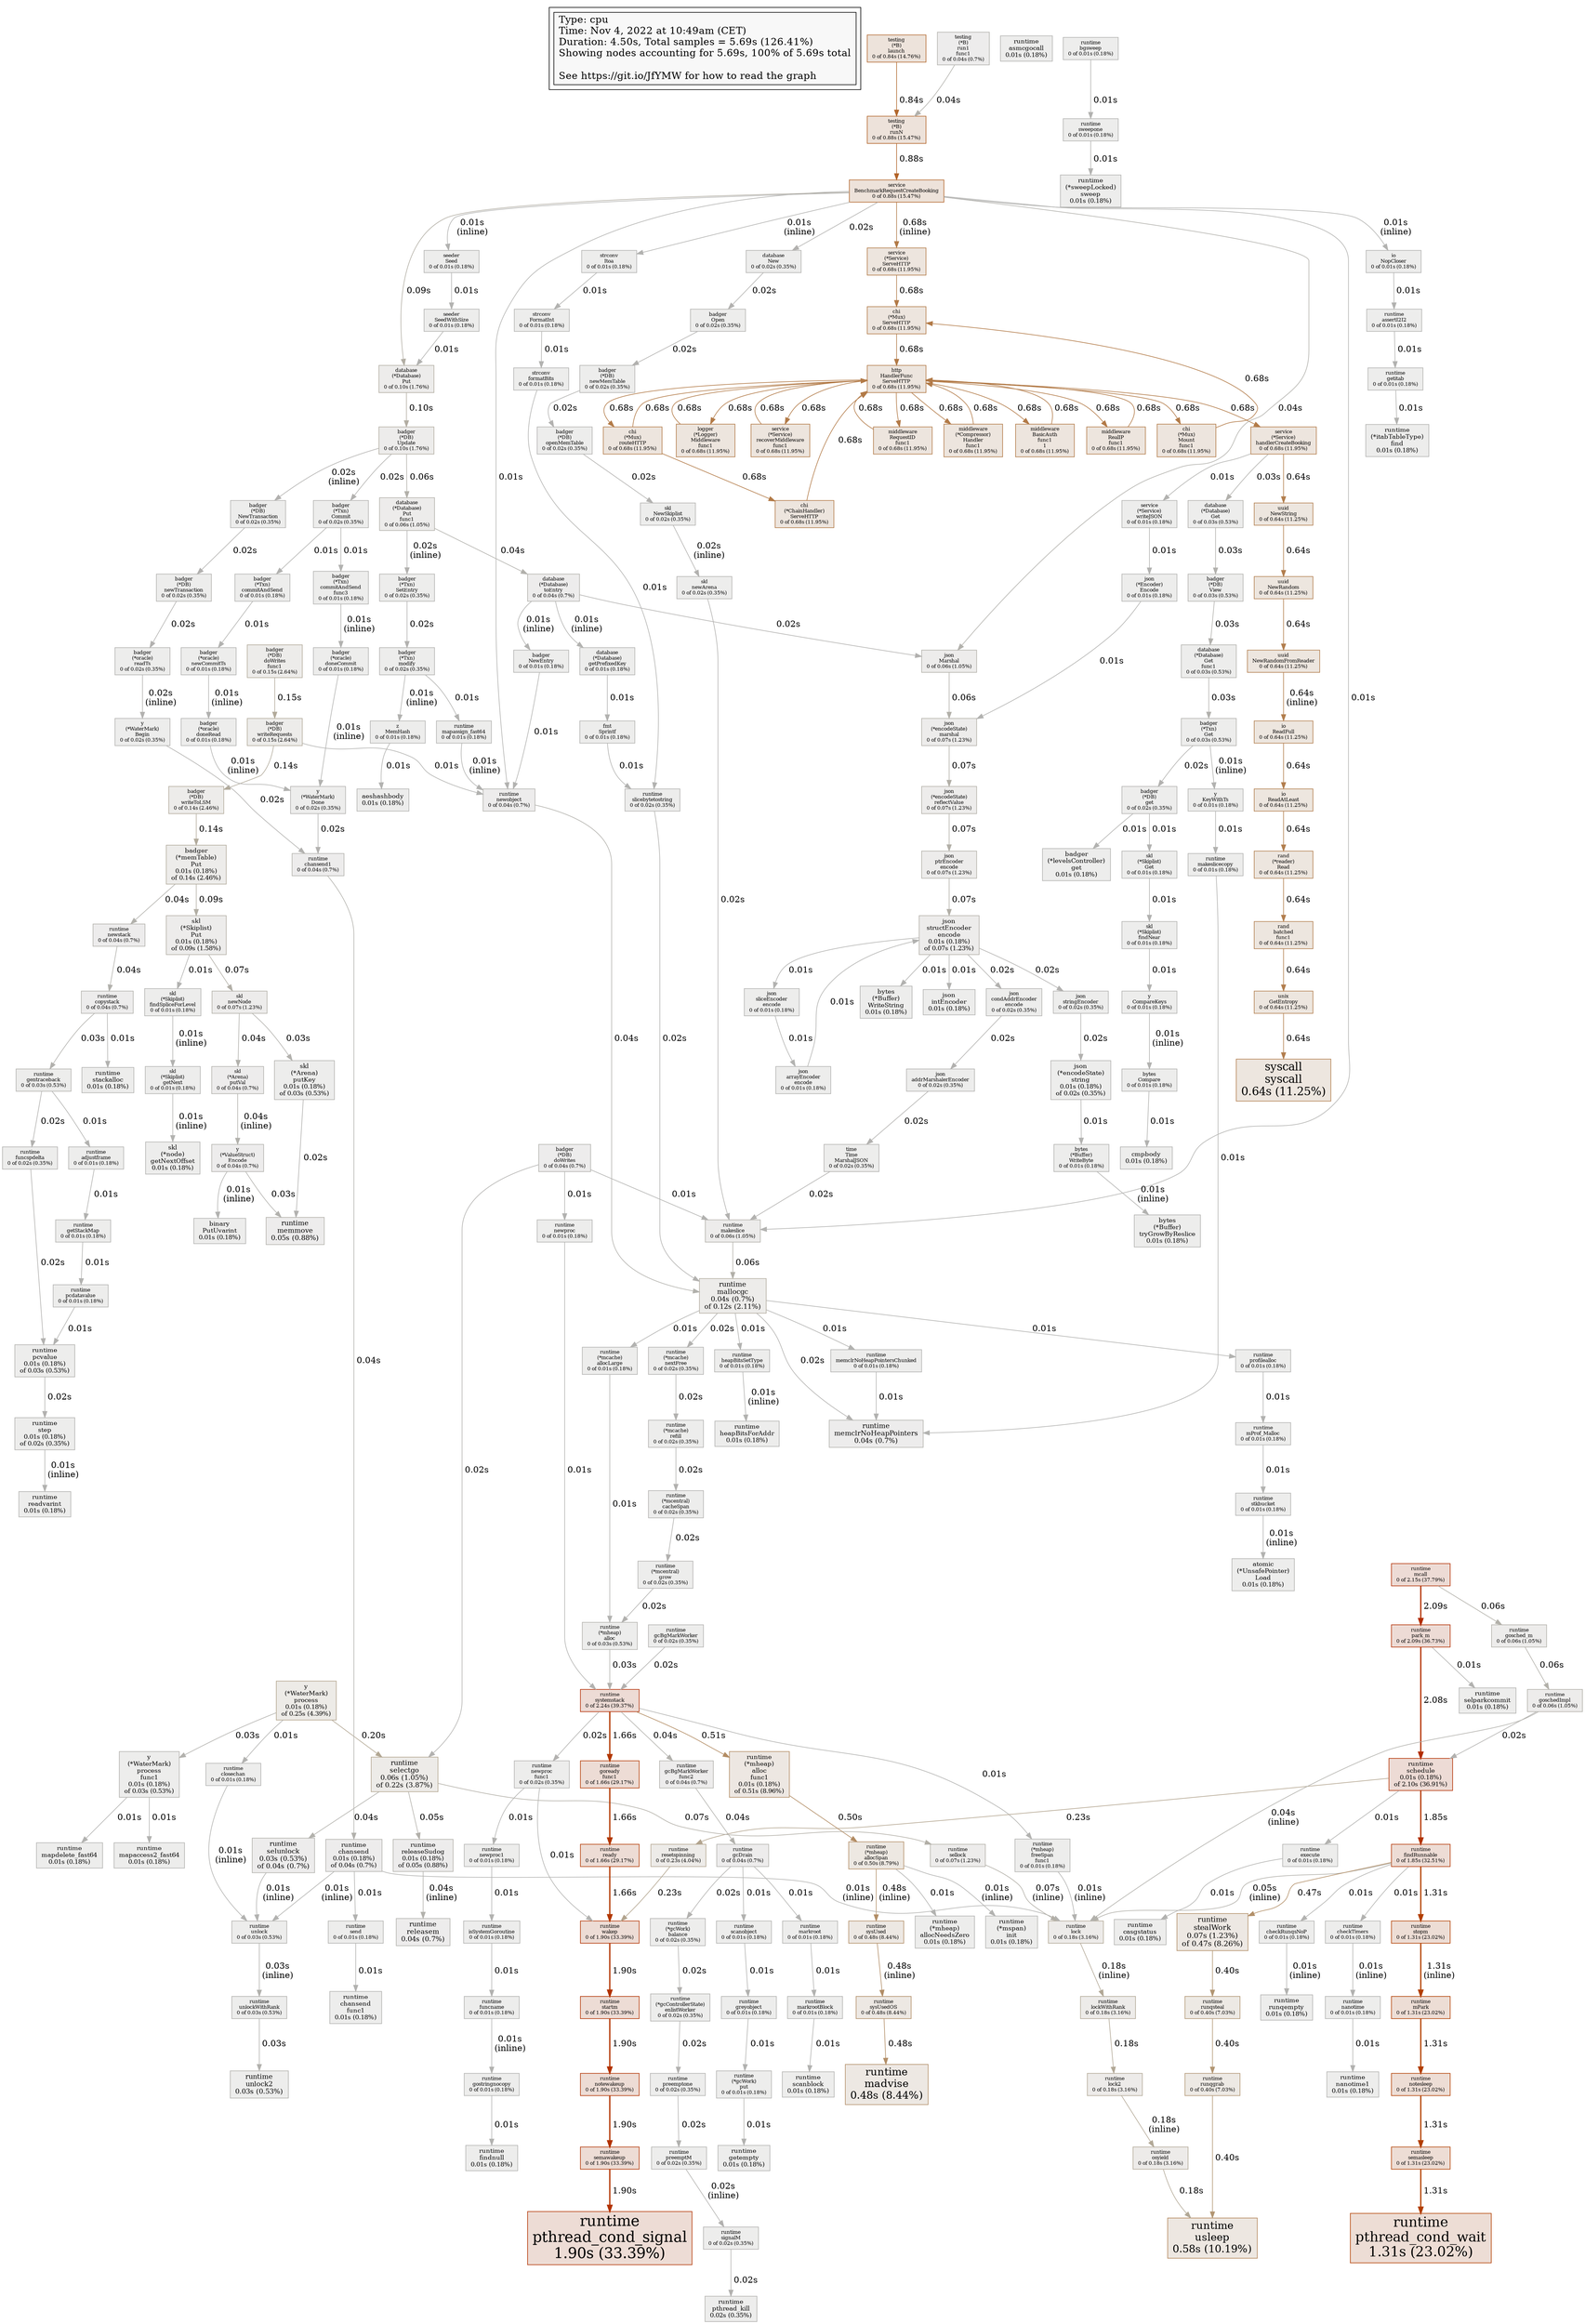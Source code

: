 digraph "unnamed" {
node [style=filled fillcolor="#f8f8f8"]
subgraph cluster_L { "Type: cpu" [shape=box fontsize=16 label="Type: cpu\lTime: Nov 4, 2022 at 10:49am (CET)\lDuration: 4.50s, Total samples = 5.69s (126.41%)\lShowing nodes accounting for 5.69s, 100% of 5.69s total\l\lSee https://git.io/JfYMW for how to read the graph\l"] }
N1 [label="runtime\nsystemstack\n0 of 2.24s (39.37%)" id="node1" fontsize=8 shape=box tooltip="runtime.systemstack (2.24s)" color="#b22b00" fillcolor="#eddbd5"]
N2 [label="http\nHandlerFunc\nServeHTTP\n0 of 0.68s (11.95%)" id="node2" fontsize=8 shape=box tooltip="net/http.HandlerFunc.ServeHTTP (0.68s)" color="#b27a47" fillcolor="#ede5de"]
N3 [label="runtime\npthread_cond_signal\n1.90s (33.39%)" id="node3" fontsize=24 shape=box tooltip="runtime.pthread_cond_signal (1.90s)" color="#b23200" fillcolor="#eddcd5"]
N4 [label="runtime\npthread_cond_wait\n1.31s (23.02%)" id="node4" fontsize=22 shape=box tooltip="runtime.pthread_cond_wait (1.31s)" color="#b23f00" fillcolor="#edddd5"]
N5 [label="runtime\nmcall\n0 of 2.15s (37.79%)" id="node5" fontsize=8 shape=box tooltip="runtime.mcall (2.15s)" color="#b22d00" fillcolor="#eddbd5"]
N6 [label="runtime\nfindRunnable\n0 of 1.85s (32.51%)" id="node6" fontsize=8 shape=box tooltip="runtime.findRunnable (1.85s)" color="#b23300" fillcolor="#eddcd5"]
N7 [label="runtime\nusleep\n0.58s (10.19%)" id="node7" fontsize=17 shape=box tooltip="runtime.usleep (0.58s)" color="#b28457" fillcolor="#ede7e1"]
N8 [label="runtime\nschedule\n0.01s (0.18%)\nof 2.10s (36.91%)" id="node8" fontsize=10 shape=box tooltip="runtime.schedule (2.10s)" color="#b22e00" fillcolor="#eddbd5"]
N9 [label="syscall\nsyscall\n0.64s (11.25%)" id="node9" fontsize=18 shape=box tooltip="syscall.syscall (0.64s)" color="#b27e4e" fillcolor="#ede6df"]
N10 [label="service\nBenchmarkRequestCreateBooking\n0 of 0.88s (15.47%)" id="node10" fontsize=8 shape=box tooltip="github.com/christophwitzko/flight-booking-service/pkg/service.BenchmarkRequestCreateBooking (0.88s)" color="#b26328" fillcolor="#ede2da"]
N11 [label="runtime\nwakep\n0 of 1.90s (33.39%)" id="node11" fontsize=8 shape=box tooltip="runtime.wakep (1.90s)" color="#b23200" fillcolor="#eddcd5"]
N12 [label="runtime\nmadvise\n0.48s (8.44%)" id="node12" fontsize=17 shape=box tooltip="runtime.madvise (0.48s)" color="#b28e67" fillcolor="#ede8e3"]
N13 [label="testing\n(*B)\nlaunch\n0 of 0.84s (14.76%)" id="node13" fontsize=8 shape=box tooltip="testing.(*B).launch (0.84s)" color="#b2682e" fillcolor="#ede3db"]
N14 [label="chi\n(*Mux)\nServeHTTP\n0 of 0.68s (11.95%)" id="node14" fontsize=8 shape=box tooltip="github.com/go-chi/chi/v5.(*Mux).ServeHTTP (0.68s)" color="#b27a47" fillcolor="#ede5de"]
N15 [label="chi\n(*Mux)\nrouteHTTP\n0 of 0.68s (11.95%)" id="node15" fontsize=8 shape=box tooltip="github.com/go-chi/chi/v5.(*Mux).routeHTTP (0.68s)" color="#b27a47" fillcolor="#ede5de"]
N16 [label="runtime\nselectgo\n0.06s (1.05%)\nof 0.22s (3.87%)" id="node16" fontsize=11 shape=box tooltip="runtime.selectgo (0.22s)" color="#b2a58f" fillcolor="#edebe8"]
N17 [label="runtime\nmallocgc\n0.04s (0.7%)\nof 0.12s (2.11%)" id="node17" fontsize=11 shape=box tooltip="runtime.mallocgc (0.12s)" color="#b2ac9f" fillcolor="#edecea"]
N18 [label="y\n(*WaterMark)\nprocess\n0.01s (0.18%)\nof 0.25s (4.39%)" id="node18" fontsize=10 shape=box tooltip="github.com/dgraph-io/badger/v3/y.(*WaterMark).process (0.25s)" color="#b2a38b" fillcolor="#edebe7"]
N19 [label="runtime\nlock\n0 of 0.18s (3.16%)" id="node19" fontsize=8 shape=box tooltip="runtime.lock (0.18s)" color="#b2a896" fillcolor="#edebe9"]
N20 [label="runtime\nstealWork\n0.07s (1.23%)\nof 0.47s (8.26%)" id="node20" fontsize=12 shape=box tooltip="runtime.stealWork (0.47s)" color="#b28f68" fillcolor="#ede8e3"]
N21 [label="service\n(*Service)\nhandlerCreateBooking\n0 of 0.68s (11.95%)" id="node21" fontsize=8 shape=box tooltip="github.com/christophwitzko/flight-booking-service/pkg/service.(*Service).handlerCreateBooking (0.68s)" color="#b27a47" fillcolor="#ede5de"]
N22 [label="testing\n(*B)\nrunN\n0 of 0.88s (15.47%)" id="node22" fontsize=8 shape=box tooltip="testing.(*B).runN (0.88s)" color="#b26328" fillcolor="#ede2da"]
N23 [label="json\nstructEncoder\nencode\n0.01s (0.18%)\nof 0.07s (1.23%)" id="node23" fontsize=10 shape=box tooltip="encoding/json.structEncoder.encode (0.07s)" color="#b2afa7" fillcolor="#edeceb"]
N24 [label="badger\n(*memTable)\nPut\n0.01s (0.18%)\nof 0.14s (2.46%)" id="node24" fontsize=10 shape=box tooltip="github.com/dgraph-io/badger/v3.(*memTable).Put (0.14s)" color="#b2ab9c" fillcolor="#edecea"]
N25 [label="badger\n(*DB)\ndoWrites\nfunc1\n0 of 0.15s (2.64%)" id="node25" fontsize=8 shape=box tooltip="github.com/dgraph-io/badger/v3.(*DB).doWrites.func1 (0.15s)" color="#b2aa9a" fillcolor="#edecea"]
N26 [label="runtime\nmemmove\n0.05s (0.88%)" id="node26" fontsize=11 shape=box tooltip="runtime.memmove (0.05s)" color="#b2b0aa" fillcolor="#edecec"]
N27 [label="runtime\n(*mheap)\nallocSpan\n0 of 0.50s (8.79%)" id="node27" fontsize=8 shape=box tooltip="runtime.(*mheap).allocSpan (0.50s)" color="#b28c64" fillcolor="#ede8e2"]
N28 [label="runtime\nmemclrNoHeapPointers\n0.04s (0.7%)" id="node28" fontsize=11 shape=box tooltip="runtime.memclrNoHeapPointers (0.04s)" color="#b2b1ac" fillcolor="#edecec"]
N29 [label="badger\n(*DB)\nUpdate\n0 of 0.10s (1.76%)" id="node29" fontsize=8 shape=box tooltip="github.com/dgraph-io/badger/v3.(*DB).Update (0.10s)" color="#b2ada2" fillcolor="#edeceb"]
N30 [label="runtime\nmakeslice\n0 of 0.06s (1.05%)" id="node30" fontsize=8 shape=box tooltip="runtime.makeslice (0.06s)" color="#b2b0a9" fillcolor="#edeceb"]
N31 [label="badger\n(*DB)\ndoWrites\n0 of 0.04s (0.7%)" id="node31" fontsize=8 shape=box tooltip="github.com/dgraph-io/badger/v3.(*DB).doWrites (0.04s)" color="#b2b1ac" fillcolor="#edecec"]
N32 [label="skl\n(*Skiplist)\nPut\n0.01s (0.18%)\nof 0.09s (1.58%)" id="node32" fontsize=10 shape=box tooltip="github.com/dgraph-io/badger/v3/skl.(*Skiplist).Put (0.09s)" color="#b2aea4" fillcolor="#edeceb"]
N33 [label="runtime\npark_m\n0 of 2.09s (36.73%)" id="node33" fontsize=8 shape=box tooltip="runtime.park_m (2.09s)" color="#b22e00" fillcolor="#eddbd5"]
N34 [label="runtime\nchansend\n0.01s (0.18%)\nof 0.04s (0.7%)" id="node34" fontsize=10 shape=box tooltip="runtime.chansend (0.04s)" color="#b2b1ac" fillcolor="#edecec"]
N35 [label="runtime\n(*mheap)\nalloc\nfunc1\n0.01s (0.18%)\nof 0.51s (8.96%)" id="node35" fontsize=10 shape=box tooltip="runtime.(*mheap).alloc.func1 (0.51s)" color="#b28b62" fillcolor="#ede7e2"]
N36 [label="runtime\nnewobject\n0 of 0.04s (0.7%)" id="node36" fontsize=8 shape=box tooltip="runtime.newobject (0.04s)" color="#b2b1ac" fillcolor="#edecec"]
N37 [label="runtime\nreleasem\n0.04s (0.7%)" id="node37" fontsize=11 shape=box tooltip="runtime.releasem (0.04s)" color="#b2b1ac" fillcolor="#edecec"]
N38 [label="skl\nnewNode\n0 of 0.07s (1.23%)" id="node38" fontsize=8 shape=box tooltip="github.com/dgraph-io/badger/v3/skl.newNode (0.07s)" color="#b2afa7" fillcolor="#edeceb"]
N39 [label="runtime\npcvalue\n0.01s (0.18%)\nof 0.03s (0.53%)" id="node39" fontsize=10 shape=box tooltip="runtime.pcvalue (0.03s)" color="#b2b1ad" fillcolor="#ededec"]
N40 [label="runtime\nselunlock\n0.03s (0.53%)\nof 0.04s (0.7%)" id="node40" fontsize=11 shape=box tooltip="runtime.selunlock (0.04s)" color="#b2b1ac" fillcolor="#edecec"]
N41 [label="database\n(*Database)\ntoEntry\n0 of 0.04s (0.7%)" id="node41" fontsize=8 shape=box tooltip="github.com/christophwitzko/flight-booking-service/pkg/database.(*Database).toEntry (0.04s)" color="#b2b1ac" fillcolor="#edecec"]
N42 [label="runtime\ngcDrain\n0 of 0.04s (0.7%)" id="node42" fontsize=8 shape=box tooltip="runtime.gcDrain (0.04s)" color="#b2b1ac" fillcolor="#edecec"]
N43 [label="runtime\nunlock2\n0.03s (0.53%)" id="node43" fontsize=11 shape=box tooltip="runtime.unlock2 (0.03s)" color="#b2b1ad" fillcolor="#ededec"]
N44 [label="y\n(*WaterMark)\nprocess\nfunc1\n0.01s (0.18%)\nof 0.03s (0.53%)" id="node44" fontsize=10 shape=box tooltip="github.com/dgraph-io/badger/v3/y.(*WaterMark).process.func1 (0.03s)" color="#b2b1ad" fillcolor="#ededec"]
N45 [label="json\nMarshal\n0 of 0.06s (1.05%)" id="node45" fontsize=8 shape=box tooltip="encoding/json.Marshal (0.06s)" color="#b2b0a9" fillcolor="#edeceb"]
N46 [label="database\n(*Database)\nPut\nfunc1\n0 of 0.06s (1.05%)" id="node46" fontsize=8 shape=box tooltip="github.com/christophwitzko/flight-booking-service/pkg/database.(*Database).Put.func1 (0.06s)" color="#b2b0a9" fillcolor="#edeceb"]
N47 [label="runtime\ngoschedImpl\n0 of 0.06s (1.05%)" id="node47" fontsize=8 shape=box tooltip="runtime.goschedImpl (0.06s)" color="#b2b0a9" fillcolor="#edeceb"]
N48 [label="badger\n(*DB)\nwriteRequests\n0 of 0.15s (2.64%)" id="node48" fontsize=8 shape=box tooltip="github.com/dgraph-io/badger/v3.(*DB).writeRequests (0.15s)" color="#b2aa9a" fillcolor="#edecea"]
N49 [label="runtime\nunlock\n0 of 0.03s (0.53%)" id="node49" fontsize=8 shape=box tooltip="runtime.unlock (0.03s)" color="#b2b1ad" fillcolor="#ededec"]
N50 [label="database\n(*Database)\nPut\n0 of 0.10s (1.76%)" id="node50" fontsize=8 shape=box tooltip="github.com/christophwitzko/flight-booking-service/pkg/database.(*Database).Put (0.10s)" color="#b2ada2" fillcolor="#edeceb"]
N51 [label="runtime\nreleaseSudog\n0.01s (0.18%)\nof 0.05s (0.88%)" id="node51" fontsize=10 shape=box tooltip="runtime.releaseSudog (0.05s)" color="#b2b0aa" fillcolor="#edecec"]
N52 [label="json\n(*encodeState)\nmarshal\n0 of 0.07s (1.23%)" id="node52" fontsize=8 shape=box tooltip="encoding/json.(*encodeState).marshal (0.07s)" color="#b2afa7" fillcolor="#edeceb"]
N53 [label="runtime\nchansend1\n0 of 0.04s (0.7%)" id="node53" fontsize=8 shape=box tooltip="runtime.chansend1 (0.04s)" color="#b2b1ac" fillcolor="#edecec"]
N54 [label="runtime\npthread_kill\n0.02s (0.35%)" id="node54" fontsize=10 shape=box tooltip="runtime.pthread_kill (0.02s)" color="#b2b1af" fillcolor="#ededec"]
N55 [label="testing\n(*B)\nrun1\nfunc1\n0 of 0.04s (0.7%)" id="node55" fontsize=8 shape=box tooltip="testing.(*B).run1.func1 (0.04s)" color="#b2b1ac" fillcolor="#edecec"]
N56 [label="skl\n(*Arena)\nputKey\n0.01s (0.18%)\nof 0.03s (0.53%)" id="node56" fontsize=10 shape=box tooltip="github.com/dgraph-io/badger/v3/skl.(*Arena).putKey (0.03s)" color="#b2b1ad" fillcolor="#ededec"]
N57 [label="y\n(*ValueStruct)\nEncode\n0 of 0.04s (0.7%)" id="node57" fontsize=8 shape=box tooltip="github.com/dgraph-io/badger/v3/y.(*ValueStruct).Encode (0.04s)" color="#b2b1ac" fillcolor="#edecec"]
N58 [label="runtime\ncopystack\n0 of 0.04s (0.7%)" id="node58" fontsize=8 shape=box tooltip="runtime.copystack (0.04s)" color="#b2b1ac" fillcolor="#edecec"]
N59 [label="json\n(*encodeState)\nstring\n0.01s (0.18%)\nof 0.02s (0.35%)" id="node59" fontsize=10 shape=box tooltip="encoding/json.(*encodeState).string (0.02s)" color="#b2b1af" fillcolor="#ededec"]
N60 [label="runtime\nasmcgocall\n0.01s (0.18%)" id="node60" fontsize=10 shape=box tooltip="runtime.asmcgocall (0.01s)" color="#b2b2b0" fillcolor="#ededec"]
N61 [label="runtime\nstep\n0.01s (0.18%)\nof 0.02s (0.35%)" id="node61" fontsize=10 shape=box tooltip="runtime.step (0.02s)" color="#b2b1af" fillcolor="#ededec"]
N62 [label="badger\n(*Txn)\nGet\n0 of 0.03s (0.53%)" id="node62" fontsize=8 shape=box tooltip="github.com/dgraph-io/badger/v3.(*Txn).Get (0.03s)" color="#b2b1ad" fillcolor="#ededec"]
N63 [label="runtime\n(*mheap)\nalloc\n0 of 0.03s (0.53%)" id="node63" fontsize=8 shape=box tooltip="runtime.(*mheap).alloc (0.03s)" color="#b2b1ad" fillcolor="#ededec"]
N64 [label="runtime\ngentraceback\n0 of 0.03s (0.53%)" id="node64" fontsize=8 shape=box tooltip="runtime.gentraceback (0.03s)" color="#b2b1ad" fillcolor="#ededec"]
N65 [label="aeshashbody\n0.01s (0.18%)" id="node65" fontsize=10 shape=box tooltip="aeshashbody (0.01s)" color="#b2b2b0" fillcolor="#ededec"]
N66 [label="bytes\n(*Buffer)\nWriteString\n0.01s (0.18%)" id="node66" fontsize=10 shape=box tooltip="bytes.(*Buffer).WriteString (0.01s)" color="#b2b2b0" fillcolor="#ededec"]
N67 [label="bytes\n(*Buffer)\ntryGrowByReslice\n0.01s (0.18%)" id="node67" fontsize=10 shape=box tooltip="bytes.(*Buffer).tryGrowByReslice (0.01s)" color="#b2b2b0" fillcolor="#ededec"]
N68 [label="cmpbody\n0.01s (0.18%)" id="node68" fontsize=10 shape=box tooltip="cmpbody (0.01s)" color="#b2b2b0" fillcolor="#ededec"]
N69 [label="binary\nPutUvarint\n0.01s (0.18%)" id="node69" fontsize=10 shape=box tooltip="encoding/binary.PutUvarint (0.01s)" color="#b2b2b0" fillcolor="#ededec"]
N70 [label="json\nintEncoder\n0.01s (0.18%)" id="node70" fontsize=10 shape=box tooltip="encoding/json.intEncoder (0.01s)" color="#b2b2b0" fillcolor="#ededec"]
N71 [label="badger\n(*DB)\nget\n0 of 0.02s (0.35%)" id="node71" fontsize=8 shape=box tooltip="github.com/dgraph-io/badger/v3.(*DB).get (0.02s)" color="#b2b1af" fillcolor="#ededec"]
N72 [label="badger\n(*Txn)\nCommit\n0 of 0.02s (0.35%)" id="node72" fontsize=8 shape=box tooltip="github.com/dgraph-io/badger/v3.(*Txn).Commit (0.02s)" color="#b2b1af" fillcolor="#ededec"]
N73 [label="badger\n(*Txn)\nmodify\n0 of 0.02s (0.35%)" id="node73" fontsize=8 shape=box tooltip="github.com/dgraph-io/badger/v3.(*Txn).modify (0.02s)" color="#b2b1af" fillcolor="#ededec"]
N74 [label="badger\n(*levelsController)\nget\n0.01s (0.18%)" id="node74" fontsize=10 shape=box tooltip="github.com/dgraph-io/badger/v3.(*levelsController).get (0.01s)" color="#b2b2b0" fillcolor="#ededec"]
N75 [label="skl\n(*node)\ngetNextOffset\n0.01s (0.18%)" id="node75" fontsize=10 shape=box tooltip="github.com/dgraph-io/badger/v3/skl.(*node).getNextOffset (0.01s)" color="#b2b2b0" fillcolor="#ededec"]
N76 [label="y\n(*WaterMark)\nDone\n0 of 0.02s (0.35%)" id="node76" fontsize=8 shape=box tooltip="github.com/dgraph-io/badger/v3/y.(*WaterMark).Done (0.02s)" color="#b2b1af" fillcolor="#ededec"]
N77 [label="runtime\n(*itabTableType)\nfind\n0.01s (0.18%)" id="node77" fontsize=10 shape=box tooltip="runtime.(*itabTableType).find (0.01s)" color="#b2b2b0" fillcolor="#ededec"]
N78 [label="runtime\n(*mheap)\nallocNeedsZero\n0.01s (0.18%)" id="node78" fontsize=10 shape=box tooltip="runtime.(*mheap).allocNeedsZero (0.01s)" color="#b2b2b0" fillcolor="#ededec"]
N79 [label="runtime\n(*mspan)\ninit\n0.01s (0.18%)" id="node79" fontsize=10 shape=box tooltip="runtime.(*mspan).init (0.01s)" color="#b2b2b0" fillcolor="#ededec"]
N80 [label="runtime\n(*sweepLocked)\nsweep\n0.01s (0.18%)" id="node80" fontsize=10 shape=box tooltip="runtime.(*sweepLocked).sweep (0.01s)" color="#b2b2b0" fillcolor="#ededec"]
N81 [label="runtime\ncasgstatus\n0.01s (0.18%)" id="node81" fontsize=10 shape=box tooltip="runtime.casgstatus (0.01s)" color="#b2b2b0" fillcolor="#ededec"]
N82 [label="runtime\nchansend\nfunc1\n0.01s (0.18%)" id="node82" fontsize=10 shape=box tooltip="runtime.chansend.func1 (0.01s)" color="#b2b2b0" fillcolor="#ededec"]
N83 [label="runtime\nfindnull\n0.01s (0.18%)" id="node83" fontsize=10 shape=box tooltip="runtime.findnull (0.01s)" color="#b2b2b0" fillcolor="#ededec"]
N84 [label="runtime\ngcBgMarkWorker\n0 of 0.02s (0.35%)" id="node84" fontsize=8 shape=box tooltip="runtime.gcBgMarkWorker (0.02s)" color="#b2b1af" fillcolor="#ededec"]
N85 [label="runtime\ngetempty\n0.01s (0.18%)" id="node85" fontsize=10 shape=box tooltip="runtime.getempty (0.01s)" color="#b2b2b0" fillcolor="#ededec"]
N86 [label="runtime\nheapBitsForAddr\n0.01s (0.18%)" id="node86" fontsize=10 shape=box tooltip="runtime.heapBitsForAddr (0.01s)" color="#b2b2b0" fillcolor="#ededec"]
N87 [label="runtime\nmapaccess2_fast64\n0.01s (0.18%)" id="node87" fontsize=10 shape=box tooltip="runtime.mapaccess2_fast64 (0.01s)" color="#b2b2b0" fillcolor="#ededec"]
N88 [label="runtime\nmapdelete_fast64\n0.01s (0.18%)" id="node88" fontsize=10 shape=box tooltip="runtime.mapdelete_fast64 (0.01s)" color="#b2b2b0" fillcolor="#ededec"]
N89 [label="runtime\nnanotime1\n0.01s (0.18%)" id="node89" fontsize=10 shape=box tooltip="runtime.nanotime1 (0.01s)" color="#b2b2b0" fillcolor="#ededec"]
N90 [label="runtime\nnewproc\nfunc1\n0 of 0.02s (0.35%)" id="node90" fontsize=8 shape=box tooltip="runtime.newproc.func1 (0.02s)" color="#b2b1af" fillcolor="#ededec"]
N91 [label="runtime\nreadvarint\n0.01s (0.18%)" id="node91" fontsize=10 shape=box tooltip="runtime.readvarint (0.01s)" color="#b2b2b0" fillcolor="#ededec"]
N92 [label="runtime\nrunqempty\n0.01s (0.18%)" id="node92" fontsize=10 shape=box tooltip="runtime.runqempty (0.01s)" color="#b2b2b0" fillcolor="#ededec"]
N93 [label="runtime\nscanblock\n0.01s (0.18%)" id="node93" fontsize=10 shape=box tooltip="runtime.scanblock (0.01s)" color="#b2b2b0" fillcolor="#ededec"]
N94 [label="runtime\nselparkcommit\n0.01s (0.18%)" id="node94" fontsize=10 shape=box tooltip="runtime.selparkcommit (0.01s)" color="#b2b2b0" fillcolor="#ededec"]
N95 [label="runtime\nslicebytetostring\n0 of 0.02s (0.35%)" id="node95" fontsize=8 shape=box tooltip="runtime.slicebytetostring (0.02s)" color="#b2b1af" fillcolor="#ededec"]
N96 [label="runtime\nstackalloc\n0.01s (0.18%)" id="node96" fontsize=10 shape=box tooltip="runtime.stackalloc (0.01s)" color="#b2b2b0" fillcolor="#ededec"]
N97 [label="atomic\n(*UnsafePointer)\nLoad\n0.01s (0.18%)" id="node97" fontsize=10 shape=box tooltip="runtime/internal/atomic.(*UnsafePointer).Load (0.01s)" color="#b2b2b0" fillcolor="#ededec"]
N98 [label="runtime\nbgsweep\n0 of 0.01s (0.18%)" id="node98" fontsize=8 shape=box tooltip="runtime.bgsweep (0.01s)" color="#b2b2b0" fillcolor="#ededec"]
N99 [label="bytes\n(*Buffer)\nWriteByte\n0 of 0.01s (0.18%)" id="node99" fontsize=8 shape=box tooltip="bytes.(*Buffer).WriteByte (0.01s)" color="#b2b2b0" fillcolor="#ededec"]
N100 [label="bytes\nCompare\n0 of 0.01s (0.18%)" id="node100" fontsize=8 shape=box tooltip="bytes.Compare (0.01s)" color="#b2b2b0" fillcolor="#ededec"]
N101 [label="rand\n(*reader)\nRead\n0 of 0.64s (11.25%)" id="node101" fontsize=8 shape=box tooltip="crypto/rand.(*reader).Read (0.64s)" color="#b27e4e" fillcolor="#ede6df"]
N102 [label="rand\nbatched\nfunc1\n0 of 0.64s (11.25%)" id="node102" fontsize=8 shape=box tooltip="crypto/rand.batched.func1 (0.64s)" color="#b27e4e" fillcolor="#ede6df"]
N103 [label="json\n(*Encoder)\nEncode\n0 of 0.01s (0.18%)" id="node103" fontsize=8 shape=box tooltip="encoding/json.(*Encoder).Encode (0.01s)" color="#b2b2b0" fillcolor="#ededec"]
N104 [label="json\n(*encodeState)\nreflectValue\n0 of 0.07s (1.23%)" id="node104" fontsize=8 shape=box tooltip="encoding/json.(*encodeState).reflectValue (0.07s)" color="#b2afa7" fillcolor="#edeceb"]
N105 [label="json\naddrMarshalerEncoder\n0 of 0.02s (0.35%)" id="node105" fontsize=8 shape=box tooltip="encoding/json.addrMarshalerEncoder (0.02s)" color="#b2b1af" fillcolor="#ededec"]
N106 [label="json\narrayEncoder\nencode\n0 of 0.01s (0.18%)" id="node106" fontsize=8 shape=box tooltip="encoding/json.arrayEncoder.encode (0.01s)" color="#b2b2b0" fillcolor="#ededec"]
N107 [label="json\ncondAddrEncoder\nencode\n0 of 0.02s (0.35%)" id="node107" fontsize=8 shape=box tooltip="encoding/json.condAddrEncoder.encode (0.02s)" color="#b2b1af" fillcolor="#ededec"]
N108 [label="json\nptrEncoder\nencode\n0 of 0.07s (1.23%)" id="node108" fontsize=8 shape=box tooltip="encoding/json.ptrEncoder.encode (0.07s)" color="#b2afa7" fillcolor="#edeceb"]
N109 [label="json\nsliceEncoder\nencode\n0 of 0.01s (0.18%)" id="node109" fontsize=8 shape=box tooltip="encoding/json.sliceEncoder.encode (0.01s)" color="#b2b2b0" fillcolor="#ededec"]
N110 [label="json\nstringEncoder\n0 of 0.02s (0.35%)" id="node110" fontsize=8 shape=box tooltip="encoding/json.stringEncoder (0.02s)" color="#b2b1af" fillcolor="#ededec"]
N111 [label="fmt\nSprintf\n0 of 0.01s (0.18%)" id="node111" fontsize=8 shape=box tooltip="fmt.Sprintf (0.01s)" color="#b2b2b0" fillcolor="#ededec"]
N112 [label="database\n(*Database)\nGet\n0 of 0.03s (0.53%)" id="node112" fontsize=8 shape=box tooltip="github.com/christophwitzko/flight-booking-service/pkg/database.(*Database).Get (0.03s)" color="#b2b1ad" fillcolor="#ededec"]
N113 [label="database\n(*Database)\nGet\nfunc1\n0 of 0.03s (0.53%)" id="node113" fontsize=8 shape=box tooltip="github.com/christophwitzko/flight-booking-service/pkg/database.(*Database).Get.func1 (0.03s)" color="#b2b1ad" fillcolor="#ededec"]
N114 [label="database\n(*Database)\ngetPrefixedKey\n0 of 0.01s (0.18%)" id="node114" fontsize=8 shape=box tooltip="github.com/christophwitzko/flight-booking-service/pkg/database.(*Database).getPrefixedKey (0.01s)" color="#b2b2b0" fillcolor="#ededec"]
N115 [label="database\nNew\n0 of 0.02s (0.35%)" id="node115" fontsize=8 shape=box tooltip="github.com/christophwitzko/flight-booking-service/pkg/database.New (0.02s)" color="#b2b1af" fillcolor="#ededec"]
N116 [label="seeder\nSeed\n0 of 0.01s (0.18%)" id="node116" fontsize=8 shape=box tooltip="github.com/christophwitzko/flight-booking-service/pkg/database/seeder.Seed (0.01s)" color="#b2b2b0" fillcolor="#ededec"]
N117 [label="seeder\nSeedWithSize\n0 of 0.01s (0.18%)" id="node117" fontsize=8 shape=box tooltip="github.com/christophwitzko/flight-booking-service/pkg/database/seeder.SeedWithSize (0.01s)" color="#b2b2b0" fillcolor="#ededec"]
N118 [label="logger\n(*Logger)\nMiddleware\nfunc1\n0 of 0.68s (11.95%)" id="node118" fontsize=8 shape=box tooltip="github.com/christophwitzko/flight-booking-service/pkg/logger.(*Logger).Middleware.func1 (0.68s)" color="#b27a47" fillcolor="#ede5de"]
N119 [label="service\n(*Service)\nServeHTTP\n0 of 0.68s (11.95%)" id="node119" fontsize=8 shape=box tooltip="github.com/christophwitzko/flight-booking-service/pkg/service.(*Service).ServeHTTP (0.68s)" color="#b27a47" fillcolor="#ede5de"]
N120 [label="service\n(*Service)\nrecoverMiddleware\nfunc1\n0 of 0.68s (11.95%)" id="node120" fontsize=8 shape=box tooltip="github.com/christophwitzko/flight-booking-service/pkg/service.(*Service).recoverMiddleware.func1 (0.68s)" color="#b27a47" fillcolor="#ede5de"]
N121 [label="service\n(*Service)\nwriteJSON\n0 of 0.01s (0.18%)" id="node121" fontsize=8 shape=box tooltip="github.com/christophwitzko/flight-booking-service/pkg/service.(*Service).writeJSON (0.01s)" color="#b2b2b0" fillcolor="#ededec"]
N122 [label="badger\n(*DB)\nNewTransaction\n0 of 0.02s (0.35%)" id="node122" fontsize=8 shape=box tooltip="github.com/dgraph-io/badger/v3.(*DB).NewTransaction (0.02s)" color="#b2b1af" fillcolor="#ededec"]
N123 [label="badger\n(*DB)\nView\n0 of 0.03s (0.53%)" id="node123" fontsize=8 shape=box tooltip="github.com/dgraph-io/badger/v3.(*DB).View (0.03s)" color="#b2b1ad" fillcolor="#ededec"]
N124 [label="badger\n(*DB)\nnewMemTable\n0 of 0.02s (0.35%)" id="node124" fontsize=8 shape=box tooltip="github.com/dgraph-io/badger/v3.(*DB).newMemTable (0.02s)" color="#b2b1af" fillcolor="#ededec"]
N125 [label="badger\n(*DB)\nnewTransaction\n0 of 0.02s (0.35%)" id="node125" fontsize=8 shape=box tooltip="github.com/dgraph-io/badger/v3.(*DB).newTransaction (0.02s)" color="#b2b1af" fillcolor="#ededec"]
N126 [label="badger\n(*DB)\nopenMemTable\n0 of 0.02s (0.35%)" id="node126" fontsize=8 shape=box tooltip="github.com/dgraph-io/badger/v3.(*DB).openMemTable (0.02s)" color="#b2b1af" fillcolor="#ededec"]
N127 [label="badger\n(*DB)\nwriteToLSM\n0 of 0.14s (2.46%)" id="node127" fontsize=8 shape=box tooltip="github.com/dgraph-io/badger/v3.(*DB).writeToLSM (0.14s)" color="#b2ab9c" fillcolor="#edecea"]
N128 [label="badger\n(*Txn)\nSetEntry\n0 of 0.02s (0.35%)" id="node128" fontsize=8 shape=box tooltip="github.com/dgraph-io/badger/v3.(*Txn).SetEntry (0.02s)" color="#b2b1af" fillcolor="#ededec"]
N129 [label="badger\n(*Txn)\ncommitAndSend\n0 of 0.01s (0.18%)" id="node129" fontsize=8 shape=box tooltip="github.com/dgraph-io/badger/v3.(*Txn).commitAndSend (0.01s)" color="#b2b2b0" fillcolor="#ededec"]
N130 [label="badger\n(*Txn)\ncommitAndSend\nfunc3\n0 of 0.01s (0.18%)" id="node130" fontsize=8 shape=box tooltip="github.com/dgraph-io/badger/v3.(*Txn).commitAndSend.func3 (0.01s)" color="#b2b2b0" fillcolor="#ededec"]
N131 [label="badger\n(*oracle)\ndoneCommit\n0 of 0.01s (0.18%)" id="node131" fontsize=8 shape=box tooltip="github.com/dgraph-io/badger/v3.(*oracle).doneCommit (0.01s)" color="#b2b2b0" fillcolor="#ededec"]
N132 [label="badger\n(*oracle)\ndoneRead\n0 of 0.01s (0.18%)" id="node132" fontsize=8 shape=box tooltip="github.com/dgraph-io/badger/v3.(*oracle).doneRead (0.01s)" color="#b2b2b0" fillcolor="#ededec"]
N133 [label="badger\n(*oracle)\nnewCommitTs\n0 of 0.01s (0.18%)" id="node133" fontsize=8 shape=box tooltip="github.com/dgraph-io/badger/v3.(*oracle).newCommitTs (0.01s)" color="#b2b2b0" fillcolor="#ededec"]
N134 [label="badger\n(*oracle)\nreadTs\n0 of 0.02s (0.35%)" id="node134" fontsize=8 shape=box tooltip="github.com/dgraph-io/badger/v3.(*oracle).readTs (0.02s)" color="#b2b1af" fillcolor="#ededec"]
N135 [label="badger\nNewEntry\n0 of 0.01s (0.18%)" id="node135" fontsize=8 shape=box tooltip="github.com/dgraph-io/badger/v3.NewEntry (0.01s)" color="#b2b2b0" fillcolor="#ededec"]
N136 [label="badger\nOpen\n0 of 0.02s (0.35%)" id="node136" fontsize=8 shape=box tooltip="github.com/dgraph-io/badger/v3.Open (0.02s)" color="#b2b1af" fillcolor="#ededec"]
N137 [label="skl\n(*Arena)\nputVal\n0 of 0.04s (0.7%)" id="node137" fontsize=8 shape=box tooltip="github.com/dgraph-io/badger/v3/skl.(*Arena).putVal (0.04s)" color="#b2b1ac" fillcolor="#edecec"]
N138 [label="skl\n(*Skiplist)\nGet\n0 of 0.01s (0.18%)" id="node138" fontsize=8 shape=box tooltip="github.com/dgraph-io/badger/v3/skl.(*Skiplist).Get (0.01s)" color="#b2b2b0" fillcolor="#ededec"]
N139 [label="skl\n(*Skiplist)\nfindNear\n0 of 0.01s (0.18%)" id="node139" fontsize=8 shape=box tooltip="github.com/dgraph-io/badger/v3/skl.(*Skiplist).findNear (0.01s)" color="#b2b2b0" fillcolor="#ededec"]
N140 [label="skl\n(*Skiplist)\nfindSpliceForLevel\n0 of 0.01s (0.18%)" id="node140" fontsize=8 shape=box tooltip="github.com/dgraph-io/badger/v3/skl.(*Skiplist).findSpliceForLevel (0.01s)" color="#b2b2b0" fillcolor="#ededec"]
N141 [label="skl\n(*Skiplist)\ngetNext\n0 of 0.01s (0.18%)" id="node141" fontsize=8 shape=box tooltip="github.com/dgraph-io/badger/v3/skl.(*Skiplist).getNext (0.01s)" color="#b2b2b0" fillcolor="#ededec"]
N142 [label="skl\nNewSkiplist\n0 of 0.02s (0.35%)" id="node142" fontsize=8 shape=box tooltip="github.com/dgraph-io/badger/v3/skl.NewSkiplist (0.02s)" color="#b2b1af" fillcolor="#ededec"]
N143 [label="skl\nnewArena\n0 of 0.02s (0.35%)" id="node143" fontsize=8 shape=box tooltip="github.com/dgraph-io/badger/v3/skl.newArena (0.02s)" color="#b2b1af" fillcolor="#ededec"]
N144 [label="y\n(*WaterMark)\nBegin\n0 of 0.02s (0.35%)" id="node144" fontsize=8 shape=box tooltip="github.com/dgraph-io/badger/v3/y.(*WaterMark).Begin (0.02s)" color="#b2b1af" fillcolor="#ededec"]
N145 [label="y\nCompareKeys\n0 of 0.01s (0.18%)" id="node145" fontsize=8 shape=box tooltip="github.com/dgraph-io/badger/v3/y.CompareKeys (0.01s)" color="#b2b2b0" fillcolor="#ededec"]
N146 [label="y\nKeyWithTs\n0 of 0.01s (0.18%)" id="node146" fontsize=8 shape=box tooltip="github.com/dgraph-io/badger/v3/y.KeyWithTs (0.01s)" color="#b2b2b0" fillcolor="#ededec"]
N147 [label="z\nMemHash\n0 of 0.01s (0.18%)" id="node147" fontsize=8 shape=box tooltip="github.com/dgraph-io/ristretto/z.MemHash (0.01s)" color="#b2b2b0" fillcolor="#ededec"]
N148 [label="chi\n(*ChainHandler)\nServeHTTP\n0 of 0.68s (11.95%)" id="node148" fontsize=8 shape=box tooltip="github.com/go-chi/chi/v5.(*ChainHandler).ServeHTTP (0.68s)" color="#b27a47" fillcolor="#ede5de"]
N149 [label="chi\n(*Mux)\nMount\nfunc1\n0 of 0.68s (11.95%)" id="node149" fontsize=8 shape=box tooltip="github.com/go-chi/chi/v5.(*Mux).Mount.func1 (0.68s)" color="#b27a47" fillcolor="#ede5de"]
N150 [label="middleware\n(*Compressor)\nHandler\nfunc1\n0 of 0.68s (11.95%)" id="node150" fontsize=8 shape=box tooltip="github.com/go-chi/chi/v5/middleware.(*Compressor).Handler.func1 (0.68s)" color="#b27a47" fillcolor="#ede5de"]
N151 [label="middleware\nBasicAuth\nfunc1\n1\n0 of 0.68s (11.95%)" id="node151" fontsize=8 shape=box tooltip="github.com/go-chi/chi/v5/middleware.BasicAuth.func1.1 (0.68s)" color="#b27a47" fillcolor="#ede5de"]
N152 [label="middleware\nRealIP\nfunc1\n0 of 0.68s (11.95%)" id="node152" fontsize=8 shape=box tooltip="github.com/go-chi/chi/v5/middleware.RealIP.func1 (0.68s)" color="#b27a47" fillcolor="#ede5de"]
N153 [label="middleware\nRequestID\nfunc1\n0 of 0.68s (11.95%)" id="node153" fontsize=8 shape=box tooltip="github.com/go-chi/chi/v5/middleware.RequestID.func1 (0.68s)" color="#b27a47" fillcolor="#ede5de"]
N154 [label="uuid\nNewRandom\n0 of 0.64s (11.25%)" id="node154" fontsize=8 shape=box tooltip="github.com/google/uuid.NewRandom (0.64s)" color="#b27e4e" fillcolor="#ede6df"]
N155 [label="uuid\nNewRandomFromReader\n0 of 0.64s (11.25%)" id="node155" fontsize=8 shape=box tooltip="github.com/google/uuid.NewRandomFromReader (0.64s)" color="#b27e4e" fillcolor="#ede6df"]
N156 [label="uuid\nNewString\n0 of 0.64s (11.25%)" id="node156" fontsize=8 shape=box tooltip="github.com/google/uuid.NewString (0.64s)" color="#b27e4e" fillcolor="#ede6df"]
N157 [label="unix\nGetEntropy\n0 of 0.64s (11.25%)" id="node157" fontsize=8 shape=box tooltip="internal/syscall/unix.GetEntropy (0.64s)" color="#b27e4e" fillcolor="#ede6df"]
N158 [label="io\nNopCloser\n0 of 0.01s (0.18%)" id="node158" fontsize=8 shape=box tooltip="io.NopCloser (0.01s)" color="#b2b2b0" fillcolor="#ededec"]
N159 [label="io\nReadAtLeast\n0 of 0.64s (11.25%)" id="node159" fontsize=8 shape=box tooltip="io.ReadAtLeast (0.64s)" color="#b27e4e" fillcolor="#ede6df"]
N160 [label="io\nReadFull\n0 of 0.64s (11.25%)" id="node160" fontsize=8 shape=box tooltip="io.ReadFull (0.64s)" color="#b27e4e" fillcolor="#ede6df"]
N161 [label="runtime\n(*gcControllerState)\nenlistWorker\n0 of 0.02s (0.35%)" id="node161" fontsize=8 shape=box tooltip="runtime.(*gcControllerState).enlistWorker (0.02s)" color="#b2b1af" fillcolor="#ededec"]
N162 [label="runtime\n(*gcWork)\nbalance\n0 of 0.02s (0.35%)" id="node162" fontsize=8 shape=box tooltip="runtime.(*gcWork).balance (0.02s)" color="#b2b1af" fillcolor="#ededec"]
N163 [label="runtime\n(*gcWork)\nput\n0 of 0.01s (0.18%)" id="node163" fontsize=8 shape=box tooltip="runtime.(*gcWork).put (0.01s)" color="#b2b2b0" fillcolor="#ededec"]
N164 [label="runtime\n(*mcache)\nallocLarge\n0 of 0.01s (0.18%)" id="node164" fontsize=8 shape=box tooltip="runtime.(*mcache).allocLarge (0.01s)" color="#b2b2b0" fillcolor="#ededec"]
N165 [label="runtime\n(*mcache)\nnextFree\n0 of 0.02s (0.35%)" id="node165" fontsize=8 shape=box tooltip="runtime.(*mcache).nextFree (0.02s)" color="#b2b1af" fillcolor="#ededec"]
N166 [label="runtime\n(*mcache)\nrefill\n0 of 0.02s (0.35%)" id="node166" fontsize=8 shape=box tooltip="runtime.(*mcache).refill (0.02s)" color="#b2b1af" fillcolor="#ededec"]
N167 [label="runtime\n(*mcentral)\ncacheSpan\n0 of 0.02s (0.35%)" id="node167" fontsize=8 shape=box tooltip="runtime.(*mcentral).cacheSpan (0.02s)" color="#b2b1af" fillcolor="#ededec"]
N168 [label="runtime\n(*mcentral)\ngrow\n0 of 0.02s (0.35%)" id="node168" fontsize=8 shape=box tooltip="runtime.(*mcentral).grow (0.02s)" color="#b2b1af" fillcolor="#ededec"]
N169 [label="runtime\n(*mheap)\nfreeSpan\nfunc1\n0 of 0.01s (0.18%)" id="node169" fontsize=8 shape=box tooltip="runtime.(*mheap).freeSpan.func1 (0.01s)" color="#b2b2b0" fillcolor="#ededec"]
N170 [label="runtime\nadjustframe\n0 of 0.01s (0.18%)" id="node170" fontsize=8 shape=box tooltip="runtime.adjustframe (0.01s)" color="#b2b2b0" fillcolor="#ededec"]
N171 [label="runtime\nassertI2I2\n0 of 0.01s (0.18%)" id="node171" fontsize=8 shape=box tooltip="runtime.assertI2I2 (0.01s)" color="#b2b2b0" fillcolor="#ededec"]
N172 [label="runtime\ncheckRunqsNoP\n0 of 0.01s (0.18%)" id="node172" fontsize=8 shape=box tooltip="runtime.checkRunqsNoP (0.01s)" color="#b2b2b0" fillcolor="#ededec"]
N173 [label="runtime\ncheckTimers\n0 of 0.01s (0.18%)" id="node173" fontsize=8 shape=box tooltip="runtime.checkTimers (0.01s)" color="#b2b2b0" fillcolor="#ededec"]
N174 [label="runtime\nclosechan\n0 of 0.01s (0.18%)" id="node174" fontsize=8 shape=box tooltip="runtime.closechan (0.01s)" color="#b2b2b0" fillcolor="#ededec"]
N175 [label="runtime\nexecute\n0 of 0.01s (0.18%)" id="node175" fontsize=8 shape=box tooltip="runtime.execute (0.01s)" color="#b2b2b0" fillcolor="#ededec"]
N176 [label="runtime\nfuncname\n0 of 0.01s (0.18%)" id="node176" fontsize=8 shape=box tooltip="runtime.funcname (0.01s)" color="#b2b2b0" fillcolor="#ededec"]
N177 [label="runtime\nfuncspdelta\n0 of 0.02s (0.35%)" id="node177" fontsize=8 shape=box tooltip="runtime.funcspdelta (0.02s)" color="#b2b1af" fillcolor="#ededec"]
N178 [label="runtime\ngcBgMarkWorker\nfunc2\n0 of 0.04s (0.7%)" id="node178" fontsize=8 shape=box tooltip="runtime.gcBgMarkWorker.func2 (0.04s)" color="#b2b1ac" fillcolor="#edecec"]
N179 [label="runtime\ngetStackMap\n0 of 0.01s (0.18%)" id="node179" fontsize=8 shape=box tooltip="runtime.getStackMap (0.01s)" color="#b2b2b0" fillcolor="#ededec"]
N180 [label="runtime\ngetitab\n0 of 0.01s (0.18%)" id="node180" fontsize=8 shape=box tooltip="runtime.getitab (0.01s)" color="#b2b2b0" fillcolor="#ededec"]
N181 [label="runtime\ngoready\nfunc1\n0 of 1.66s (29.17%)" id="node181" fontsize=8 shape=box tooltip="runtime.goready.func1 (1.66s)" color="#b23700" fillcolor="#eddcd5"]
N182 [label="runtime\ngosched_m\n0 of 0.06s (1.05%)" id="node182" fontsize=8 shape=box tooltip="runtime.gosched_m (0.06s)" color="#b2b0a9" fillcolor="#edeceb"]
N183 [label="runtime\ngostringnocopy\n0 of 0.01s (0.18%)" id="node183" fontsize=8 shape=box tooltip="runtime.gostringnocopy (0.01s)" color="#b2b2b0" fillcolor="#ededec"]
N184 [label="runtime\ngreyobject\n0 of 0.01s (0.18%)" id="node184" fontsize=8 shape=box tooltip="runtime.greyobject (0.01s)" color="#b2b2b0" fillcolor="#ededec"]
N185 [label="runtime\nheapBitsSetType\n0 of 0.01s (0.18%)" id="node185" fontsize=8 shape=box tooltip="runtime.heapBitsSetType (0.01s)" color="#b2b2b0" fillcolor="#ededec"]
N186 [label="runtime\nisSystemGoroutine\n0 of 0.01s (0.18%)" id="node186" fontsize=8 shape=box tooltip="runtime.isSystemGoroutine (0.01s)" color="#b2b2b0" fillcolor="#ededec"]
N187 [label="runtime\nlock2\n0 of 0.18s (3.16%)" id="node187" fontsize=8 shape=box tooltip="runtime.lock2 (0.18s)" color="#b2a896" fillcolor="#edebe9"]
N188 [label="runtime\nlockWithRank\n0 of 0.18s (3.16%)" id="node188" fontsize=8 shape=box tooltip="runtime.lockWithRank (0.18s)" color="#b2a896" fillcolor="#edebe9"]
N189 [label="runtime\nmPark\n0 of 1.31s (23.02%)" id="node189" fontsize=8 shape=box tooltip="runtime.mPark (1.31s)" color="#b23f00" fillcolor="#edddd5"]
N190 [label="runtime\nmProf_Malloc\n0 of 0.01s (0.18%)" id="node190" fontsize=8 shape=box tooltip="runtime.mProf_Malloc (0.01s)" color="#b2b2b0" fillcolor="#ededec"]
N191 [label="runtime\nmakeslicecopy\n0 of 0.01s (0.18%)" id="node191" fontsize=8 shape=box tooltip="runtime.makeslicecopy (0.01s)" color="#b2b2b0" fillcolor="#ededec"]
N192 [label="runtime\nmapassign_fast64\n0 of 0.01s (0.18%)" id="node192" fontsize=8 shape=box tooltip="runtime.mapassign_fast64 (0.01s)" color="#b2b2b0" fillcolor="#ededec"]
N193 [label="runtime\nmarkroot\n0 of 0.01s (0.18%)" id="node193" fontsize=8 shape=box tooltip="runtime.markroot (0.01s)" color="#b2b2b0" fillcolor="#ededec"]
N194 [label="runtime\nmarkrootBlock\n0 of 0.01s (0.18%)" id="node194" fontsize=8 shape=box tooltip="runtime.markrootBlock (0.01s)" color="#b2b2b0" fillcolor="#ededec"]
N195 [label="runtime\nmemclrNoHeapPointersChunked\n0 of 0.01s (0.18%)" id="node195" fontsize=8 shape=box tooltip="runtime.memclrNoHeapPointersChunked (0.01s)" color="#b2b2b0" fillcolor="#ededec"]
N196 [label="runtime\nnanotime\n0 of 0.01s (0.18%)" id="node196" fontsize=8 shape=box tooltip="runtime.nanotime (0.01s)" color="#b2b2b0" fillcolor="#ededec"]
N197 [label="runtime\nnewproc\n0 of 0.01s (0.18%)" id="node197" fontsize=8 shape=box tooltip="runtime.newproc (0.01s)" color="#b2b2b0" fillcolor="#ededec"]
N198 [label="runtime\nnewproc1\n0 of 0.01s (0.18%)" id="node198" fontsize=8 shape=box tooltip="runtime.newproc1 (0.01s)" color="#b2b2b0" fillcolor="#ededec"]
N199 [label="runtime\nnewstack\n0 of 0.04s (0.7%)" id="node199" fontsize=8 shape=box tooltip="runtime.newstack (0.04s)" color="#b2b1ac" fillcolor="#edecec"]
N200 [label="runtime\nnotesleep\n0 of 1.31s (23.02%)" id="node200" fontsize=8 shape=box tooltip="runtime.notesleep (1.31s)" color="#b23f00" fillcolor="#edddd5"]
N201 [label="runtime\nnotewakeup\n0 of 1.90s (33.39%)" id="node201" fontsize=8 shape=box tooltip="runtime.notewakeup (1.90s)" color="#b23200" fillcolor="#eddcd5"]
N202 [label="runtime\nosyield\n0 of 0.18s (3.16%)" id="node202" fontsize=8 shape=box tooltip="runtime.osyield (0.18s)" color="#b2a896" fillcolor="#edebe9"]
N203 [label="runtime\npcdatavalue\n0 of 0.01s (0.18%)" id="node203" fontsize=8 shape=box tooltip="runtime.pcdatavalue (0.01s)" color="#b2b2b0" fillcolor="#ededec"]
N204 [label="runtime\npreemptM\n0 of 0.02s (0.35%)" id="node204" fontsize=8 shape=box tooltip="runtime.preemptM (0.02s)" color="#b2b1af" fillcolor="#ededec"]
N205 [label="runtime\npreemptone\n0 of 0.02s (0.35%)" id="node205" fontsize=8 shape=box tooltip="runtime.preemptone (0.02s)" color="#b2b1af" fillcolor="#ededec"]
N206 [label="runtime\nprofilealloc\n0 of 0.01s (0.18%)" id="node206" fontsize=8 shape=box tooltip="runtime.profilealloc (0.01s)" color="#b2b2b0" fillcolor="#ededec"]
N207 [label="runtime\nready\n0 of 1.66s (29.17%)" id="node207" fontsize=8 shape=box tooltip="runtime.ready (1.66s)" color="#b23700" fillcolor="#eddcd5"]
N208 [label="runtime\nresetspinning\n0 of 0.23s (4.04%)" id="node208" fontsize=8 shape=box tooltip="runtime.resetspinning (0.23s)" color="#b2a48e" fillcolor="#edebe8"]
N209 [label="runtime\nrunqgrab\n0 of 0.40s (7.03%)" id="node209" fontsize=8 shape=box tooltip="runtime.runqgrab (0.40s)" color="#b29673" fillcolor="#ede9e4"]
N210 [label="runtime\nrunqsteal\n0 of 0.40s (7.03%)" id="node210" fontsize=8 shape=box tooltip="runtime.runqsteal (0.40s)" color="#b29673" fillcolor="#ede9e4"]
N211 [label="runtime\nscanobject\n0 of 0.01s (0.18%)" id="node211" fontsize=8 shape=box tooltip="runtime.scanobject (0.01s)" color="#b2b2b0" fillcolor="#ededec"]
N212 [label="runtime\nsellock\n0 of 0.07s (1.23%)" id="node212" fontsize=8 shape=box tooltip="runtime.sellock (0.07s)" color="#b2afa7" fillcolor="#edeceb"]
N213 [label="runtime\nsemasleep\n0 of 1.31s (23.02%)" id="node213" fontsize=8 shape=box tooltip="runtime.semasleep (1.31s)" color="#b23f00" fillcolor="#edddd5"]
N214 [label="runtime\nsemawakeup\n0 of 1.90s (33.39%)" id="node214" fontsize=8 shape=box tooltip="runtime.semawakeup (1.90s)" color="#b23200" fillcolor="#eddcd5"]
N215 [label="runtime\nsend\n0 of 0.01s (0.18%)" id="node215" fontsize=8 shape=box tooltip="runtime.send (0.01s)" color="#b2b2b0" fillcolor="#ededec"]
N216 [label="runtime\nsignalM\n0 of 0.02s (0.35%)" id="node216" fontsize=8 shape=box tooltip="runtime.signalM (0.02s)" color="#b2b1af" fillcolor="#ededec"]
N217 [label="runtime\nstartm\n0 of 1.90s (33.39%)" id="node217" fontsize=8 shape=box tooltip="runtime.startm (1.90s)" color="#b23200" fillcolor="#eddcd5"]
N218 [label="runtime\nstkbucket\n0 of 0.01s (0.18%)" id="node218" fontsize=8 shape=box tooltip="runtime.stkbucket (0.01s)" color="#b2b2b0" fillcolor="#ededec"]
N219 [label="runtime\nstopm\n0 of 1.31s (23.02%)" id="node219" fontsize=8 shape=box tooltip="runtime.stopm (1.31s)" color="#b23f00" fillcolor="#edddd5"]
N220 [label="runtime\nsweepone\n0 of 0.01s (0.18%)" id="node220" fontsize=8 shape=box tooltip="runtime.sweepone (0.01s)" color="#b2b2b0" fillcolor="#ededec"]
N221 [label="runtime\nsysUsed\n0 of 0.48s (8.44%)" id="node221" fontsize=8 shape=box tooltip="runtime.sysUsed (0.48s)" color="#b28e67" fillcolor="#ede8e3"]
N222 [label="runtime\nsysUsedOS\n0 of 0.48s (8.44%)" id="node222" fontsize=8 shape=box tooltip="runtime.sysUsedOS (0.48s)" color="#b28e67" fillcolor="#ede8e3"]
N223 [label="runtime\nunlockWithRank\n0 of 0.03s (0.53%)" id="node223" fontsize=8 shape=box tooltip="runtime.unlockWithRank (0.03s)" color="#b2b1ad" fillcolor="#ededec"]
N224 [label="strconv\nFormatInt\n0 of 0.01s (0.18%)" id="node224" fontsize=8 shape=box tooltip="strconv.FormatInt (0.01s)" color="#b2b2b0" fillcolor="#ededec"]
N225 [label="strconv\nItoa\n0 of 0.01s (0.18%)" id="node225" fontsize=8 shape=box tooltip="strconv.Itoa (0.01s)" color="#b2b2b0" fillcolor="#ededec"]
N226 [label="strconv\nformatBits\n0 of 0.01s (0.18%)" id="node226" fontsize=8 shape=box tooltip="strconv.formatBits (0.01s)" color="#b2b2b0" fillcolor="#ededec"]
N227 [label="time\nTime\nMarshalJSON\n0 of 0.02s (0.35%)" id="node227" fontsize=8 shape=box tooltip="time.Time.MarshalJSON (0.02s)" color="#b2b1af" fillcolor="#ededec"]
N5 -> N33 [label=" 2.09s" weight=37 penwidth=2 color="#b22e00" tooltip="runtime.mcall -> runtime.park_m (2.09s)" labeltooltip="runtime.mcall -> runtime.park_m (2.09s)"]
N33 -> N8 [label=" 2.08s" weight=37 penwidth=2 color="#b22e00" tooltip="runtime.park_m -> runtime.schedule (2.08s)" labeltooltip="runtime.park_m -> runtime.schedule (2.08s)"]
N201 -> N214 [label=" 1.90s" weight=34 penwidth=2 color="#b23200" tooltip="runtime.notewakeup -> runtime.semawakeup (1.90s)" labeltooltip="runtime.notewakeup -> runtime.semawakeup (1.90s)"]
N214 -> N3 [label=" 1.90s" weight=34 penwidth=2 color="#b23200" tooltip="runtime.semawakeup -> runtime.pthread_cond_signal (1.90s)" labeltooltip="runtime.semawakeup -> runtime.pthread_cond_signal (1.90s)"]
N217 -> N201 [label=" 1.90s" weight=34 penwidth=2 color="#b23200" tooltip="runtime.startm -> runtime.notewakeup (1.90s)" labeltooltip="runtime.startm -> runtime.notewakeup (1.90s)"]
N11 -> N217 [label=" 1.90s" weight=34 penwidth=2 color="#b23200" tooltip="runtime.wakep -> runtime.startm (1.90s)" labeltooltip="runtime.wakep -> runtime.startm (1.90s)"]
N8 -> N6 [label=" 1.85s" weight=33 penwidth=2 color="#b23300" tooltip="runtime.schedule -> runtime.findRunnable (1.85s)" labeltooltip="runtime.schedule -> runtime.findRunnable (1.85s)"]
N181 -> N207 [label=" 1.66s" weight=30 penwidth=2 color="#b23700" tooltip="runtime.goready.func1 -> runtime.ready (1.66s)" labeltooltip="runtime.goready.func1 -> runtime.ready (1.66s)"]
N207 -> N11 [label=" 1.66s" weight=30 penwidth=2 color="#b23700" tooltip="runtime.ready -> runtime.wakep (1.66s)" labeltooltip="runtime.ready -> runtime.wakep (1.66s)"]
N1 -> N181 [label=" 1.66s" weight=30 penwidth=2 color="#b23700" tooltip="runtime.systemstack -> runtime.goready.func1 (1.66s)" labeltooltip="runtime.systemstack -> runtime.goready.func1 (1.66s)"]
N6 -> N219 [label=" 1.31s" weight=24 penwidth=2 color="#b23f00" tooltip="runtime.findRunnable -> runtime.stopm (1.31s)" labeltooltip="runtime.findRunnable -> runtime.stopm (1.31s)"]
N189 -> N200 [label=" 1.31s" weight=24 penwidth=2 color="#b23f00" tooltip="runtime.mPark -> runtime.notesleep (1.31s)" labeltooltip="runtime.mPark -> runtime.notesleep (1.31s)"]
N200 -> N213 [label=" 1.31s" weight=24 penwidth=2 color="#b23f00" tooltip="runtime.notesleep -> runtime.semasleep (1.31s)" labeltooltip="runtime.notesleep -> runtime.semasleep (1.31s)"]
N213 -> N4 [label=" 1.31s" weight=24 penwidth=2 color="#b23f00" tooltip="runtime.semasleep -> runtime.pthread_cond_wait (1.31s)" labeltooltip="runtime.semasleep -> runtime.pthread_cond_wait (1.31s)"]
N219 -> N189 [label=" 1.31s\n (inline)" weight=24 penwidth=2 color="#b23f00" tooltip="runtime.stopm -> runtime.mPark (1.31s)" labeltooltip="runtime.stopm -> runtime.mPark (1.31s)"]
N22 -> N10 [label=" 0.88s" weight=16 color="#b26328" tooltip="testing.(*B).runN -> github.com/christophwitzko/flight-booking-service/pkg/service.BenchmarkRequestCreateBooking (0.88s)" labeltooltip="testing.(*B).runN -> github.com/christophwitzko/flight-booking-service/pkg/service.BenchmarkRequestCreateBooking (0.88s)"]
N13 -> N22 [label=" 0.84s" weight=15 color="#b2682e" tooltip="testing.(*B).launch -> testing.(*B).runN (0.84s)" labeltooltip="testing.(*B).launch -> testing.(*B).runN (0.84s)"]
N118 -> N2 [label=" 0.68s" weight=12 color="#b27a47" tooltip="github.com/christophwitzko/flight-booking-service/pkg/logger.(*Logger).Middleware.func1 -> net/http.HandlerFunc.ServeHTTP (0.68s)" labeltooltip="github.com/christophwitzko/flight-booking-service/pkg/logger.(*Logger).Middleware.func1 -> net/http.HandlerFunc.ServeHTTP (0.68s)"]
N119 -> N14 [label=" 0.68s" weight=12 color="#b27a47" tooltip="github.com/christophwitzko/flight-booking-service/pkg/service.(*Service).ServeHTTP -> github.com/go-chi/chi/v5.(*Mux).ServeHTTP (0.68s)" labeltooltip="github.com/christophwitzko/flight-booking-service/pkg/service.(*Service).ServeHTTP -> github.com/go-chi/chi/v5.(*Mux).ServeHTTP (0.68s)"]
N120 -> N2 [label=" 0.68s" weight=12 color="#b27a47" tooltip="github.com/christophwitzko/flight-booking-service/pkg/service.(*Service).recoverMiddleware.func1 -> net/http.HandlerFunc.ServeHTTP (0.68s)" labeltooltip="github.com/christophwitzko/flight-booking-service/pkg/service.(*Service).recoverMiddleware.func1 -> net/http.HandlerFunc.ServeHTTP (0.68s)"]
N10 -> N119 [label=" 0.68s\n (inline)" weight=12 color="#b27a47" tooltip="github.com/christophwitzko/flight-booking-service/pkg/service.BenchmarkRequestCreateBooking -> github.com/christophwitzko/flight-booking-service/pkg/service.(*Service).ServeHTTP (0.68s)" labeltooltip="github.com/christophwitzko/flight-booking-service/pkg/service.BenchmarkRequestCreateBooking -> github.com/christophwitzko/flight-booking-service/pkg/service.(*Service).ServeHTTP (0.68s)"]
N148 -> N2 [label=" 0.68s" weight=12 color="#b27a47" tooltip="github.com/go-chi/chi/v5.(*ChainHandler).ServeHTTP -> net/http.HandlerFunc.ServeHTTP (0.68s)" labeltooltip="github.com/go-chi/chi/v5.(*ChainHandler).ServeHTTP -> net/http.HandlerFunc.ServeHTTP (0.68s)"]
N149 -> N14 [label=" 0.68s" weight=12 color="#b27a47" tooltip="github.com/go-chi/chi/v5.(*Mux).Mount.func1 -> github.com/go-chi/chi/v5.(*Mux).ServeHTTP (0.68s)" labeltooltip="github.com/go-chi/chi/v5.(*Mux).Mount.func1 -> github.com/go-chi/chi/v5.(*Mux).ServeHTTP (0.68s)"]
N14 -> N2 [label=" 0.68s" weight=12 color="#b27a47" tooltip="github.com/go-chi/chi/v5.(*Mux).ServeHTTP -> net/http.HandlerFunc.ServeHTTP (0.68s)" labeltooltip="github.com/go-chi/chi/v5.(*Mux).ServeHTTP -> net/http.HandlerFunc.ServeHTTP (0.68s)"]
N15 -> N148 [label=" 0.68s" weight=12 color="#b27a47" tooltip="github.com/go-chi/chi/v5.(*Mux).routeHTTP -> github.com/go-chi/chi/v5.(*ChainHandler).ServeHTTP (0.68s)" labeltooltip="github.com/go-chi/chi/v5.(*Mux).routeHTTP -> github.com/go-chi/chi/v5.(*ChainHandler).ServeHTTP (0.68s)"]
N15 -> N2 [label=" 0.68s" weight=12 color="#b27a47" tooltip="github.com/go-chi/chi/v5.(*Mux).routeHTTP -> net/http.HandlerFunc.ServeHTTP (0.68s)" labeltooltip="github.com/go-chi/chi/v5.(*Mux).routeHTTP -> net/http.HandlerFunc.ServeHTTP (0.68s)"]
N150 -> N2 [label=" 0.68s" weight=12 color="#b27a47" tooltip="github.com/go-chi/chi/v5/middleware.(*Compressor).Handler.func1 -> net/http.HandlerFunc.ServeHTTP (0.68s)" labeltooltip="github.com/go-chi/chi/v5/middleware.(*Compressor).Handler.func1 -> net/http.HandlerFunc.ServeHTTP (0.68s)"]
N151 -> N2 [label=" 0.68s" weight=12 color="#b27a47" tooltip="github.com/go-chi/chi/v5/middleware.BasicAuth.func1.1 -> net/http.HandlerFunc.ServeHTTP (0.68s)" labeltooltip="github.com/go-chi/chi/v5/middleware.BasicAuth.func1.1 -> net/http.HandlerFunc.ServeHTTP (0.68s)"]
N152 -> N2 [label=" 0.68s" weight=12 color="#b27a47" tooltip="github.com/go-chi/chi/v5/middleware.RealIP.func1 -> net/http.HandlerFunc.ServeHTTP (0.68s)" labeltooltip="github.com/go-chi/chi/v5/middleware.RealIP.func1 -> net/http.HandlerFunc.ServeHTTP (0.68s)"]
N153 -> N2 [label=" 0.68s" weight=12 color="#b27a47" tooltip="github.com/go-chi/chi/v5/middleware.RequestID.func1 -> net/http.HandlerFunc.ServeHTTP (0.68s)" labeltooltip="github.com/go-chi/chi/v5/middleware.RequestID.func1 -> net/http.HandlerFunc.ServeHTTP (0.68s)"]
N2 -> N118 [label=" 0.68s" weight=12 color="#b27a47" tooltip="net/http.HandlerFunc.ServeHTTP -> github.com/christophwitzko/flight-booking-service/pkg/logger.(*Logger).Middleware.func1 (0.68s)" labeltooltip="net/http.HandlerFunc.ServeHTTP -> github.com/christophwitzko/flight-booking-service/pkg/logger.(*Logger).Middleware.func1 (0.68s)"]
N2 -> N21 [label=" 0.68s" weight=12 color="#b27a47" tooltip="net/http.HandlerFunc.ServeHTTP -> github.com/christophwitzko/flight-booking-service/pkg/service.(*Service).handlerCreateBooking (0.68s)" labeltooltip="net/http.HandlerFunc.ServeHTTP -> github.com/christophwitzko/flight-booking-service/pkg/service.(*Service).handlerCreateBooking (0.68s)"]
N2 -> N120 [label=" 0.68s" weight=12 color="#b27a47" tooltip="net/http.HandlerFunc.ServeHTTP -> github.com/christophwitzko/flight-booking-service/pkg/service.(*Service).recoverMiddleware.func1 (0.68s)" labeltooltip="net/http.HandlerFunc.ServeHTTP -> github.com/christophwitzko/flight-booking-service/pkg/service.(*Service).recoverMiddleware.func1 (0.68s)"]
N2 -> N149 [label=" 0.68s" weight=12 color="#b27a47" tooltip="net/http.HandlerFunc.ServeHTTP -> github.com/go-chi/chi/v5.(*Mux).Mount.func1 (0.68s)" labeltooltip="net/http.HandlerFunc.ServeHTTP -> github.com/go-chi/chi/v5.(*Mux).Mount.func1 (0.68s)"]
N2 -> N15 [label=" 0.68s" weight=12 color="#b27a47" tooltip="net/http.HandlerFunc.ServeHTTP -> github.com/go-chi/chi/v5.(*Mux).routeHTTP (0.68s)" labeltooltip="net/http.HandlerFunc.ServeHTTP -> github.com/go-chi/chi/v5.(*Mux).routeHTTP (0.68s)"]
N2 -> N150 [label=" 0.68s" weight=12 color="#b27a47" tooltip="net/http.HandlerFunc.ServeHTTP -> github.com/go-chi/chi/v5/middleware.(*Compressor).Handler.func1 (0.68s)" labeltooltip="net/http.HandlerFunc.ServeHTTP -> github.com/go-chi/chi/v5/middleware.(*Compressor).Handler.func1 (0.68s)"]
N2 -> N151 [label=" 0.68s" weight=12 color="#b27a47" tooltip="net/http.HandlerFunc.ServeHTTP -> github.com/go-chi/chi/v5/middleware.BasicAuth.func1.1 (0.68s)" labeltooltip="net/http.HandlerFunc.ServeHTTP -> github.com/go-chi/chi/v5/middleware.BasicAuth.func1.1 (0.68s)"]
N2 -> N152 [label=" 0.68s" weight=12 color="#b27a47" tooltip="net/http.HandlerFunc.ServeHTTP -> github.com/go-chi/chi/v5/middleware.RealIP.func1 (0.68s)" labeltooltip="net/http.HandlerFunc.ServeHTTP -> github.com/go-chi/chi/v5/middleware.RealIP.func1 (0.68s)"]
N2 -> N153 [label=" 0.68s" weight=12 color="#b27a47" tooltip="net/http.HandlerFunc.ServeHTTP -> github.com/go-chi/chi/v5/middleware.RequestID.func1 (0.68s)" labeltooltip="net/http.HandlerFunc.ServeHTTP -> github.com/go-chi/chi/v5/middleware.RequestID.func1 (0.68s)"]
N101 -> N102 [label=" 0.64s" weight=12 color="#b27e4e" tooltip="crypto/rand.(*reader).Read -> crypto/rand.batched.func1 (0.64s)" labeltooltip="crypto/rand.(*reader).Read -> crypto/rand.batched.func1 (0.64s)"]
N102 -> N157 [label=" 0.64s" weight=12 color="#b27e4e" tooltip="crypto/rand.batched.func1 -> internal/syscall/unix.GetEntropy (0.64s)" labeltooltip="crypto/rand.batched.func1 -> internal/syscall/unix.GetEntropy (0.64s)"]
N21 -> N156 [label=" 0.64s" weight=12 color="#b27e4e" tooltip="github.com/christophwitzko/flight-booking-service/pkg/service.(*Service).handlerCreateBooking -> github.com/google/uuid.NewString (0.64s)" labeltooltip="github.com/christophwitzko/flight-booking-service/pkg/service.(*Service).handlerCreateBooking -> github.com/google/uuid.NewString (0.64s)"]
N154 -> N155 [label=" 0.64s" weight=12 color="#b27e4e" tooltip="github.com/google/uuid.NewRandom -> github.com/google/uuid.NewRandomFromReader (0.64s)" labeltooltip="github.com/google/uuid.NewRandom -> github.com/google/uuid.NewRandomFromReader (0.64s)"]
N155 -> N160 [label=" 0.64s\n (inline)" weight=12 color="#b27e4e" tooltip="github.com/google/uuid.NewRandomFromReader -> io.ReadFull (0.64s)" labeltooltip="github.com/google/uuid.NewRandomFromReader -> io.ReadFull (0.64s)"]
N156 -> N154 [label=" 0.64s" weight=12 color="#b27e4e" tooltip="github.com/google/uuid.NewString -> github.com/google/uuid.NewRandom (0.64s)" labeltooltip="github.com/google/uuid.NewString -> github.com/google/uuid.NewRandom (0.64s)"]
N157 -> N9 [label=" 0.64s" weight=12 color="#b27e4e" tooltip="internal/syscall/unix.GetEntropy -> syscall.syscall (0.64s)" labeltooltip="internal/syscall/unix.GetEntropy -> syscall.syscall (0.64s)"]
N159 -> N101 [label=" 0.64s" weight=12 color="#b27e4e" tooltip="io.ReadAtLeast -> crypto/rand.(*reader).Read (0.64s)" labeltooltip="io.ReadAtLeast -> crypto/rand.(*reader).Read (0.64s)"]
N160 -> N159 [label=" 0.64s" weight=12 color="#b27e4e" tooltip="io.ReadFull -> io.ReadAtLeast (0.64s)" labeltooltip="io.ReadFull -> io.ReadAtLeast (0.64s)"]
N1 -> N35 [label=" 0.51s" weight=9 color="#b28b62" tooltip="runtime.systemstack -> runtime.(*mheap).alloc.func1 (0.51s)" labeltooltip="runtime.systemstack -> runtime.(*mheap).alloc.func1 (0.51s)"]
N35 -> N27 [label=" 0.50s" weight=9 color="#b28c64" tooltip="runtime.(*mheap).alloc.func1 -> runtime.(*mheap).allocSpan (0.50s)" labeltooltip="runtime.(*mheap).alloc.func1 -> runtime.(*mheap).allocSpan (0.50s)"]
N27 -> N221 [label=" 0.48s\n (inline)" weight=9 color="#b28e67" tooltip="runtime.(*mheap).allocSpan -> runtime.sysUsed (0.48s)" labeltooltip="runtime.(*mheap).allocSpan -> runtime.sysUsed (0.48s)"]
N221 -> N222 [label=" 0.48s\n (inline)" weight=9 color="#b28e67" tooltip="runtime.sysUsed -> runtime.sysUsedOS (0.48s)" labeltooltip="runtime.sysUsed -> runtime.sysUsedOS (0.48s)"]
N222 -> N12 [label=" 0.48s" weight=9 color="#b28e67" tooltip="runtime.sysUsedOS -> runtime.madvise (0.48s)" labeltooltip="runtime.sysUsedOS -> runtime.madvise (0.48s)"]
N6 -> N20 [label=" 0.47s" weight=9 color="#b28f68" tooltip="runtime.findRunnable -> runtime.stealWork (0.47s)" labeltooltip="runtime.findRunnable -> runtime.stealWork (0.47s)"]
N209 -> N7 [label=" 0.40s" weight=8 color="#b29673" tooltip="runtime.runqgrab -> runtime.usleep (0.40s)" labeltooltip="runtime.runqgrab -> runtime.usleep (0.40s)"]
N210 -> N209 [label=" 0.40s" weight=8 color="#b29673" tooltip="runtime.runqsteal -> runtime.runqgrab (0.40s)" labeltooltip="runtime.runqsteal -> runtime.runqgrab (0.40s)"]
N20 -> N210 [label=" 0.40s" weight=8 color="#b29673" tooltip="runtime.stealWork -> runtime.runqsteal (0.40s)" labeltooltip="runtime.stealWork -> runtime.runqsteal (0.40s)"]
N208 -> N11 [label=" 0.23s" weight=5 color="#b2a48e" tooltip="runtime.resetspinning -> runtime.wakep (0.23s)" labeltooltip="runtime.resetspinning -> runtime.wakep (0.23s)"]
N8 -> N208 [label=" 0.23s" weight=5 color="#b2a48e" tooltip="runtime.schedule -> runtime.resetspinning (0.23s)" labeltooltip="runtime.schedule -> runtime.resetspinning (0.23s)"]
N18 -> N16 [label=" 0.20s" weight=4 color="#b2a793" tooltip="github.com/dgraph-io/badger/v3/y.(*WaterMark).process -> runtime.selectgo (0.20s)" labeltooltip="github.com/dgraph-io/badger/v3/y.(*WaterMark).process -> runtime.selectgo (0.20s)"]
N19 -> N188 [label=" 0.18s\n (inline)" weight=4 color="#b2a896" tooltip="runtime.lock -> runtime.lockWithRank (0.18s)" labeltooltip="runtime.lock -> runtime.lockWithRank (0.18s)"]
N187 -> N202 [label=" 0.18s\n (inline)" weight=4 color="#b2a896" tooltip="runtime.lock2 -> runtime.osyield (0.18s)" labeltooltip="runtime.lock2 -> runtime.osyield (0.18s)"]
N188 -> N187 [label=" 0.18s" weight=4 color="#b2a896" tooltip="runtime.lockWithRank -> runtime.lock2 (0.18s)" labeltooltip="runtime.lockWithRank -> runtime.lock2 (0.18s)"]
N202 -> N7 [label=" 0.18s" weight=4 color="#b2a896" tooltip="runtime.osyield -> runtime.usleep (0.18s)" labeltooltip="runtime.osyield -> runtime.usleep (0.18s)"]
N25 -> N48 [label=" 0.15s" weight=3 color="#b2aa9a" tooltip="github.com/dgraph-io/badger/v3.(*DB).doWrites.func1 -> github.com/dgraph-io/badger/v3.(*DB).writeRequests (0.15s)" labeltooltip="github.com/dgraph-io/badger/v3.(*DB).doWrites.func1 -> github.com/dgraph-io/badger/v3.(*DB).writeRequests (0.15s)"]
N48 -> N127 [label=" 0.14s" weight=3 color="#b2ab9c" tooltip="github.com/dgraph-io/badger/v3.(*DB).writeRequests -> github.com/dgraph-io/badger/v3.(*DB).writeToLSM (0.14s)" labeltooltip="github.com/dgraph-io/badger/v3.(*DB).writeRequests -> github.com/dgraph-io/badger/v3.(*DB).writeToLSM (0.14s)"]
N127 -> N24 [label=" 0.14s" weight=3 color="#b2ab9c" tooltip="github.com/dgraph-io/badger/v3.(*DB).writeToLSM -> github.com/dgraph-io/badger/v3.(*memTable).Put (0.14s)" labeltooltip="github.com/dgraph-io/badger/v3.(*DB).writeToLSM -> github.com/dgraph-io/badger/v3.(*memTable).Put (0.14s)"]
N50 -> N29 [label=" 0.10s" weight=2 color="#b2ada2" tooltip="github.com/christophwitzko/flight-booking-service/pkg/database.(*Database).Put -> github.com/dgraph-io/badger/v3.(*DB).Update (0.10s)" labeltooltip="github.com/christophwitzko/flight-booking-service/pkg/database.(*Database).Put -> github.com/dgraph-io/badger/v3.(*DB).Update (0.10s)"]
N10 -> N50 [label=" 0.09s" weight=2 color="#b2aea4" tooltip="github.com/christophwitzko/flight-booking-service/pkg/service.BenchmarkRequestCreateBooking -> github.com/christophwitzko/flight-booking-service/pkg/database.(*Database).Put (0.09s)" labeltooltip="github.com/christophwitzko/flight-booking-service/pkg/service.BenchmarkRequestCreateBooking -> github.com/christophwitzko/flight-booking-service/pkg/database.(*Database).Put (0.09s)"]
N24 -> N32 [label=" 0.09s" weight=2 color="#b2aea4" tooltip="github.com/dgraph-io/badger/v3.(*memTable).Put -> github.com/dgraph-io/badger/v3/skl.(*Skiplist).Put (0.09s)" labeltooltip="github.com/dgraph-io/badger/v3.(*memTable).Put -> github.com/dgraph-io/badger/v3/skl.(*Skiplist).Put (0.09s)"]
N52 -> N104 [label=" 0.07s" weight=2 color="#b2afa7" tooltip="encoding/json.(*encodeState).marshal -> encoding/json.(*encodeState).reflectValue (0.07s)" labeltooltip="encoding/json.(*encodeState).marshal -> encoding/json.(*encodeState).reflectValue (0.07s)"]
N104 -> N108 [label=" 0.07s" weight=2 color="#b2afa7" tooltip="encoding/json.(*encodeState).reflectValue -> encoding/json.ptrEncoder.encode (0.07s)" labeltooltip="encoding/json.(*encodeState).reflectValue -> encoding/json.ptrEncoder.encode (0.07s)"]
N108 -> N23 [label=" 0.07s" weight=2 color="#b2afa7" tooltip="encoding/json.ptrEncoder.encode -> encoding/json.structEncoder.encode (0.07s)" labeltooltip="encoding/json.ptrEncoder.encode -> encoding/json.structEncoder.encode (0.07s)"]
N32 -> N38 [label=" 0.07s" weight=2 color="#b2afa7" tooltip="github.com/dgraph-io/badger/v3/skl.(*Skiplist).Put -> github.com/dgraph-io/badger/v3/skl.newNode (0.07s)" labeltooltip="github.com/dgraph-io/badger/v3/skl.(*Skiplist).Put -> github.com/dgraph-io/badger/v3/skl.newNode (0.07s)"]
N16 -> N212 [label=" 0.07s" weight=2 color="#b2afa7" tooltip="runtime.selectgo -> runtime.sellock (0.07s)" labeltooltip="runtime.selectgo -> runtime.sellock (0.07s)"]
N212 -> N19 [label=" 0.07s\n (inline)" weight=2 color="#b2afa7" tooltip="runtime.sellock -> runtime.lock (0.07s)" labeltooltip="runtime.sellock -> runtime.lock (0.07s)"]
N45 -> N52 [label=" 0.06s" weight=2 color="#b2b0a9" tooltip="encoding/json.Marshal -> encoding/json.(*encodeState).marshal (0.06s)" labeltooltip="encoding/json.Marshal -> encoding/json.(*encodeState).marshal (0.06s)"]
N29 -> N46 [label=" 0.06s" weight=2 color="#b2b0a9" tooltip="github.com/dgraph-io/badger/v3.(*DB).Update -> github.com/christophwitzko/flight-booking-service/pkg/database.(*Database).Put.func1 (0.06s)" labeltooltip="github.com/dgraph-io/badger/v3.(*DB).Update -> github.com/christophwitzko/flight-booking-service/pkg/database.(*Database).Put.func1 (0.06s)"]
N182 -> N47 [label=" 0.06s" weight=2 color="#b2b0a9" tooltip="runtime.gosched_m -> runtime.goschedImpl (0.06s)" labeltooltip="runtime.gosched_m -> runtime.goschedImpl (0.06s)"]
N30 -> N17 [label=" 0.06s" weight=2 color="#b2b0a9" tooltip="runtime.makeslice -> runtime.mallocgc (0.06s)" labeltooltip="runtime.makeslice -> runtime.mallocgc (0.06s)"]
N5 -> N182 [label=" 0.06s" weight=2 color="#b2b0a9" tooltip="runtime.mcall -> runtime.gosched_m (0.06s)" labeltooltip="runtime.mcall -> runtime.gosched_m (0.06s)"]
N6 -> N19 [label=" 0.05s\n (inline)" color="#b2b0aa" tooltip="runtime.findRunnable -> runtime.lock (0.05s)" labeltooltip="runtime.findRunnable -> runtime.lock (0.05s)"]
N16 -> N51 [label=" 0.05s" color="#b2b0aa" tooltip="runtime.selectgo -> runtime.releaseSudog (0.05s)" labeltooltip="runtime.selectgo -> runtime.releaseSudog (0.05s)"]
N46 -> N41 [label=" 0.04s" color="#b2b1ac" tooltip="github.com/christophwitzko/flight-booking-service/pkg/database.(*Database).Put.func1 -> github.com/christophwitzko/flight-booking-service/pkg/database.(*Database).toEntry (0.04s)" labeltooltip="github.com/christophwitzko/flight-booking-service/pkg/database.(*Database).Put.func1 -> github.com/christophwitzko/flight-booking-service/pkg/database.(*Database).toEntry (0.04s)"]
N10 -> N45 [label=" 0.04s" color="#b2b1ac" tooltip="github.com/christophwitzko/flight-booking-service/pkg/service.BenchmarkRequestCreateBooking -> encoding/json.Marshal (0.04s)" labeltooltip="github.com/christophwitzko/flight-booking-service/pkg/service.BenchmarkRequestCreateBooking -> encoding/json.Marshal (0.04s)"]
N24 -> N199 [label=" 0.04s" color="#b2b1ac" tooltip="github.com/dgraph-io/badger/v3.(*memTable).Put -> runtime.newstack (0.04s)" labeltooltip="github.com/dgraph-io/badger/v3.(*memTable).Put -> runtime.newstack (0.04s)"]
N137 -> N57 [label=" 0.04s\n (inline)" color="#b2b1ac" tooltip="github.com/dgraph-io/badger/v3/skl.(*Arena).putVal -> github.com/dgraph-io/badger/v3/y.(*ValueStruct).Encode (0.04s)" labeltooltip="github.com/dgraph-io/badger/v3/skl.(*Arena).putVal -> github.com/dgraph-io/badger/v3/y.(*ValueStruct).Encode (0.04s)"]
N38 -> N137 [label=" 0.04s" color="#b2b1ac" tooltip="github.com/dgraph-io/badger/v3/skl.newNode -> github.com/dgraph-io/badger/v3/skl.(*Arena).putVal (0.04s)" labeltooltip="github.com/dgraph-io/badger/v3/skl.newNode -> github.com/dgraph-io/badger/v3/skl.(*Arena).putVal (0.04s)"]
N53 -> N34 [label=" 0.04s" color="#b2b1ac" tooltip="runtime.chansend1 -> runtime.chansend (0.04s)" labeltooltip="runtime.chansend1 -> runtime.chansend (0.04s)"]
N178 -> N42 [label=" 0.04s" color="#b2b1ac" tooltip="runtime.gcBgMarkWorker.func2 -> runtime.gcDrain (0.04s)" labeltooltip="runtime.gcBgMarkWorker.func2 -> runtime.gcDrain (0.04s)"]
N47 -> N19 [label=" 0.04s\n (inline)" color="#b2b1ac" tooltip="runtime.goschedImpl -> runtime.lock (0.04s)" labeltooltip="runtime.goschedImpl -> runtime.lock (0.04s)"]
N36 -> N17 [label=" 0.04s" color="#b2b1ac" tooltip="runtime.newobject -> runtime.mallocgc (0.04s)" labeltooltip="runtime.newobject -> runtime.mallocgc (0.04s)"]
N199 -> N58 [label=" 0.04s" color="#b2b1ac" tooltip="runtime.newstack -> runtime.copystack (0.04s)" labeltooltip="runtime.newstack -> runtime.copystack (0.04s)"]
N51 -> N37 [label=" 0.04s\n (inline)" color="#b2b1ac" tooltip="runtime.releaseSudog -> runtime.releasem (0.04s)" labeltooltip="runtime.releaseSudog -> runtime.releasem (0.04s)"]
N16 -> N40 [label=" 0.04s" color="#b2b1ac" tooltip="runtime.selectgo -> runtime.selunlock (0.04s)" labeltooltip="runtime.selectgo -> runtime.selunlock (0.04s)"]
N1 -> N178 [label=" 0.04s" color="#b2b1ac" tooltip="runtime.systemstack -> runtime.gcBgMarkWorker.func2 (0.04s)" labeltooltip="runtime.systemstack -> runtime.gcBgMarkWorker.func2 (0.04s)"]
N55 -> N22 [label=" 0.04s" color="#b2b1ac" tooltip="testing.(*B).run1.func1 -> testing.(*B).runN (0.04s)" labeltooltip="testing.(*B).run1.func1 -> testing.(*B).runN (0.04s)"]
N112 -> N123 [label=" 0.03s" color="#b2b1ad" tooltip="github.com/christophwitzko/flight-booking-service/pkg/database.(*Database).Get -> github.com/dgraph-io/badger/v3.(*DB).View (0.03s)" labeltooltip="github.com/christophwitzko/flight-booking-service/pkg/database.(*Database).Get -> github.com/dgraph-io/badger/v3.(*DB).View (0.03s)"]
N113 -> N62 [label=" 0.03s" color="#b2b1ad" tooltip="github.com/christophwitzko/flight-booking-service/pkg/database.(*Database).Get.func1 -> github.com/dgraph-io/badger/v3.(*Txn).Get (0.03s)" labeltooltip="github.com/christophwitzko/flight-booking-service/pkg/database.(*Database).Get.func1 -> github.com/dgraph-io/badger/v3.(*Txn).Get (0.03s)"]
N21 -> N112 [label=" 0.03s" color="#b2b1ad" tooltip="github.com/christophwitzko/flight-booking-service/pkg/service.(*Service).handlerCreateBooking -> github.com/christophwitzko/flight-booking-service/pkg/database.(*Database).Get (0.03s)" labeltooltip="github.com/christophwitzko/flight-booking-service/pkg/service.(*Service).handlerCreateBooking -> github.com/christophwitzko/flight-booking-service/pkg/database.(*Database).Get (0.03s)"]
N123 -> N113 [label=" 0.03s" color="#b2b1ad" tooltip="github.com/dgraph-io/badger/v3.(*DB).View -> github.com/christophwitzko/flight-booking-service/pkg/database.(*Database).Get.func1 (0.03s)" labeltooltip="github.com/dgraph-io/badger/v3.(*DB).View -> github.com/christophwitzko/flight-booking-service/pkg/database.(*Database).Get.func1 (0.03s)"]
N38 -> N56 [label=" 0.03s" color="#b2b1ad" tooltip="github.com/dgraph-io/badger/v3/skl.newNode -> github.com/dgraph-io/badger/v3/skl.(*Arena).putKey (0.03s)" labeltooltip="github.com/dgraph-io/badger/v3/skl.newNode -> github.com/dgraph-io/badger/v3/skl.(*Arena).putKey (0.03s)"]
N57 -> N26 [label=" 0.03s" color="#b2b1ad" tooltip="github.com/dgraph-io/badger/v3/y.(*ValueStruct).Encode -> runtime.memmove (0.03s)" labeltooltip="github.com/dgraph-io/badger/v3/y.(*ValueStruct).Encode -> runtime.memmove (0.03s)"]
N18 -> N44 [label=" 0.03s" color="#b2b1ad" tooltip="github.com/dgraph-io/badger/v3/y.(*WaterMark).process -> github.com/dgraph-io/badger/v3/y.(*WaterMark).process.func1 (0.03s)" labeltooltip="github.com/dgraph-io/badger/v3/y.(*WaterMark).process -> github.com/dgraph-io/badger/v3/y.(*WaterMark).process.func1 (0.03s)"]
N63 -> N1 [label=" 0.03s" color="#b2b1ad" tooltip="runtime.(*mheap).alloc -> runtime.systemstack (0.03s)" labeltooltip="runtime.(*mheap).alloc -> runtime.systemstack (0.03s)"]
N58 -> N64 [label=" 0.03s" color="#b2b1ad" tooltip="runtime.copystack -> runtime.gentraceback (0.03s)" labeltooltip="runtime.copystack -> runtime.gentraceback (0.03s)"]
N49 -> N223 [label=" 0.03s\n (inline)" color="#b2b1ad" tooltip="runtime.unlock -> runtime.unlockWithRank (0.03s)" labeltooltip="runtime.unlock -> runtime.unlockWithRank (0.03s)"]
N223 -> N43 [label=" 0.03s" color="#b2b1ad" tooltip="runtime.unlockWithRank -> runtime.unlock2 (0.03s)" labeltooltip="runtime.unlockWithRank -> runtime.unlock2 (0.03s)"]
N105 -> N227 [label=" 0.02s" color="#b2b1af" tooltip="encoding/json.addrMarshalerEncoder -> time.Time.MarshalJSON (0.02s)" labeltooltip="encoding/json.addrMarshalerEncoder -> time.Time.MarshalJSON (0.02s)"]
N107 -> N105 [label=" 0.02s" color="#b2b1af" tooltip="encoding/json.condAddrEncoder.encode -> encoding/json.addrMarshalerEncoder (0.02s)" labeltooltip="encoding/json.condAddrEncoder.encode -> encoding/json.addrMarshalerEncoder (0.02s)"]
N110 -> N59 [label=" 0.02s" color="#b2b1af" tooltip="encoding/json.stringEncoder -> encoding/json.(*encodeState).string (0.02s)" labeltooltip="encoding/json.stringEncoder -> encoding/json.(*encodeState).string (0.02s)"]
N23 -> N107 [label=" 0.02s" color="#b2b1af" tooltip="encoding/json.structEncoder.encode -> encoding/json.condAddrEncoder.encode (0.02s)" labeltooltip="encoding/json.structEncoder.encode -> encoding/json.condAddrEncoder.encode (0.02s)"]
N23 -> N110 [label=" 0.02s" color="#b2b1af" tooltip="encoding/json.structEncoder.encode -> encoding/json.stringEncoder (0.02s)" labeltooltip="encoding/json.structEncoder.encode -> encoding/json.stringEncoder (0.02s)"]
N46 -> N128 [label=" 0.02s\n (inline)" color="#b2b1af" tooltip="github.com/christophwitzko/flight-booking-service/pkg/database.(*Database).Put.func1 -> github.com/dgraph-io/badger/v3.(*Txn).SetEntry (0.02s)" labeltooltip="github.com/christophwitzko/flight-booking-service/pkg/database.(*Database).Put.func1 -> github.com/dgraph-io/badger/v3.(*Txn).SetEntry (0.02s)"]
N41 -> N45 [label=" 0.02s" color="#b2b1af" tooltip="github.com/christophwitzko/flight-booking-service/pkg/database.(*Database).toEntry -> encoding/json.Marshal (0.02s)" labeltooltip="github.com/christophwitzko/flight-booking-service/pkg/database.(*Database).toEntry -> encoding/json.Marshal (0.02s)"]
N115 -> N136 [label=" 0.02s" color="#b2b1af" tooltip="github.com/christophwitzko/flight-booking-service/pkg/database.New -> github.com/dgraph-io/badger/v3.Open (0.02s)" labeltooltip="github.com/christophwitzko/flight-booking-service/pkg/database.New -> github.com/dgraph-io/badger/v3.Open (0.02s)"]
N10 -> N115 [label=" 0.02s" color="#b2b1af" tooltip="github.com/christophwitzko/flight-booking-service/pkg/service.BenchmarkRequestCreateBooking -> github.com/christophwitzko/flight-booking-service/pkg/database.New (0.02s)" labeltooltip="github.com/christophwitzko/flight-booking-service/pkg/service.BenchmarkRequestCreateBooking -> github.com/christophwitzko/flight-booking-service/pkg/database.New (0.02s)"]
N122 -> N125 [label=" 0.02s" color="#b2b1af" tooltip="github.com/dgraph-io/badger/v3.(*DB).NewTransaction -> github.com/dgraph-io/badger/v3.(*DB).newTransaction (0.02s)" labeltooltip="github.com/dgraph-io/badger/v3.(*DB).NewTransaction -> github.com/dgraph-io/badger/v3.(*DB).newTransaction (0.02s)"]
N29 -> N122 [label=" 0.02s\n (inline)" color="#b2b1af" tooltip="github.com/dgraph-io/badger/v3.(*DB).Update -> github.com/dgraph-io/badger/v3.(*DB).NewTransaction (0.02s)" labeltooltip="github.com/dgraph-io/badger/v3.(*DB).Update -> github.com/dgraph-io/badger/v3.(*DB).NewTransaction (0.02s)"]
N29 -> N72 [label=" 0.02s" color="#b2b1af" tooltip="github.com/dgraph-io/badger/v3.(*DB).Update -> github.com/dgraph-io/badger/v3.(*Txn).Commit (0.02s)" labeltooltip="github.com/dgraph-io/badger/v3.(*DB).Update -> github.com/dgraph-io/badger/v3.(*Txn).Commit (0.02s)"]
N31 -> N16 [label=" 0.02s" color="#b2b1af" tooltip="github.com/dgraph-io/badger/v3.(*DB).doWrites -> runtime.selectgo (0.02s)" labeltooltip="github.com/dgraph-io/badger/v3.(*DB).doWrites -> runtime.selectgo (0.02s)"]
N124 -> N126 [label=" 0.02s" color="#b2b1af" tooltip="github.com/dgraph-io/badger/v3.(*DB).newMemTable -> github.com/dgraph-io/badger/v3.(*DB).openMemTable (0.02s)" labeltooltip="github.com/dgraph-io/badger/v3.(*DB).newMemTable -> github.com/dgraph-io/badger/v3.(*DB).openMemTable (0.02s)"]
N125 -> N134 [label=" 0.02s" color="#b2b1af" tooltip="github.com/dgraph-io/badger/v3.(*DB).newTransaction -> github.com/dgraph-io/badger/v3.(*oracle).readTs (0.02s)" labeltooltip="github.com/dgraph-io/badger/v3.(*DB).newTransaction -> github.com/dgraph-io/badger/v3.(*oracle).readTs (0.02s)"]
N126 -> N142 [label=" 0.02s" color="#b2b1af" tooltip="github.com/dgraph-io/badger/v3.(*DB).openMemTable -> github.com/dgraph-io/badger/v3/skl.NewSkiplist (0.02s)" labeltooltip="github.com/dgraph-io/badger/v3.(*DB).openMemTable -> github.com/dgraph-io/badger/v3/skl.NewSkiplist (0.02s)"]
N62 -> N71 [label=" 0.02s" color="#b2b1af" tooltip="github.com/dgraph-io/badger/v3.(*Txn).Get -> github.com/dgraph-io/badger/v3.(*DB).get (0.02s)" labeltooltip="github.com/dgraph-io/badger/v3.(*Txn).Get -> github.com/dgraph-io/badger/v3.(*DB).get (0.02s)"]
N128 -> N73 [label=" 0.02s" color="#b2b1af" tooltip="github.com/dgraph-io/badger/v3.(*Txn).SetEntry -> github.com/dgraph-io/badger/v3.(*Txn).modify (0.02s)" labeltooltip="github.com/dgraph-io/badger/v3.(*Txn).SetEntry -> github.com/dgraph-io/badger/v3.(*Txn).modify (0.02s)"]
N134 -> N144 [label=" 0.02s\n (inline)" color="#b2b1af" tooltip="github.com/dgraph-io/badger/v3.(*oracle).readTs -> github.com/dgraph-io/badger/v3/y.(*WaterMark).Begin (0.02s)" labeltooltip="github.com/dgraph-io/badger/v3.(*oracle).readTs -> github.com/dgraph-io/badger/v3/y.(*WaterMark).Begin (0.02s)"]
N136 -> N124 [label=" 0.02s" color="#b2b1af" tooltip="github.com/dgraph-io/badger/v3.Open -> github.com/dgraph-io/badger/v3.(*DB).newMemTable (0.02s)" labeltooltip="github.com/dgraph-io/badger/v3.Open -> github.com/dgraph-io/badger/v3.(*DB).newMemTable (0.02s)"]
N56 -> N26 [label=" 0.02s" color="#b2b1af" tooltip="github.com/dgraph-io/badger/v3/skl.(*Arena).putKey -> runtime.memmove (0.02s)" labeltooltip="github.com/dgraph-io/badger/v3/skl.(*Arena).putKey -> runtime.memmove (0.02s)"]
N142 -> N143 [label=" 0.02s\n (inline)" color="#b2b1af" tooltip="github.com/dgraph-io/badger/v3/skl.NewSkiplist -> github.com/dgraph-io/badger/v3/skl.newArena (0.02s)" labeltooltip="github.com/dgraph-io/badger/v3/skl.NewSkiplist -> github.com/dgraph-io/badger/v3/skl.newArena (0.02s)"]
N143 -> N30 [label=" 0.02s" color="#b2b1af" tooltip="github.com/dgraph-io/badger/v3/skl.newArena -> runtime.makeslice (0.02s)" labeltooltip="github.com/dgraph-io/badger/v3/skl.newArena -> runtime.makeslice (0.02s)"]
N144 -> N53 [label=" 0.02s" color="#b2b1af" tooltip="github.com/dgraph-io/badger/v3/y.(*WaterMark).Begin -> runtime.chansend1 (0.02s)" labeltooltip="github.com/dgraph-io/badger/v3/y.(*WaterMark).Begin -> runtime.chansend1 (0.02s)"]
N76 -> N53 [label=" 0.02s" color="#b2b1af" tooltip="github.com/dgraph-io/badger/v3/y.(*WaterMark).Done -> runtime.chansend1 (0.02s)" labeltooltip="github.com/dgraph-io/badger/v3/y.(*WaterMark).Done -> runtime.chansend1 (0.02s)"]
N161 -> N205 [label=" 0.02s" color="#b2b1af" tooltip="runtime.(*gcControllerState).enlistWorker -> runtime.preemptone (0.02s)" labeltooltip="runtime.(*gcControllerState).enlistWorker -> runtime.preemptone (0.02s)"]
N162 -> N161 [label=" 0.02s" color="#b2b1af" tooltip="runtime.(*gcWork).balance -> runtime.(*gcControllerState).enlistWorker (0.02s)" labeltooltip="runtime.(*gcWork).balance -> runtime.(*gcControllerState).enlistWorker (0.02s)"]
N165 -> N166 [label=" 0.02s" color="#b2b1af" tooltip="runtime.(*mcache).nextFree -> runtime.(*mcache).refill (0.02s)" labeltooltip="runtime.(*mcache).nextFree -> runtime.(*mcache).refill (0.02s)"]
N166 -> N167 [label=" 0.02s" color="#b2b1af" tooltip="runtime.(*mcache).refill -> runtime.(*mcentral).cacheSpan (0.02s)" labeltooltip="runtime.(*mcache).refill -> runtime.(*mcentral).cacheSpan (0.02s)"]
N167 -> N168 [label=" 0.02s" color="#b2b1af" tooltip="runtime.(*mcentral).cacheSpan -> runtime.(*mcentral).grow (0.02s)" labeltooltip="runtime.(*mcentral).cacheSpan -> runtime.(*mcentral).grow (0.02s)"]
N168 -> N63 [label=" 0.02s" color="#b2b1af" tooltip="runtime.(*mcentral).grow -> runtime.(*mheap).alloc (0.02s)" labeltooltip="runtime.(*mcentral).grow -> runtime.(*mheap).alloc (0.02s)"]
N177 -> N39 [label=" 0.02s" color="#b2b1af" tooltip="runtime.funcspdelta -> runtime.pcvalue (0.02s)" labeltooltip="runtime.funcspdelta -> runtime.pcvalue (0.02s)"]
N84 -> N1 [label=" 0.02s" color="#b2b1af" tooltip="runtime.gcBgMarkWorker -> runtime.systemstack (0.02s)" labeltooltip="runtime.gcBgMarkWorker -> runtime.systemstack (0.02s)"]
N42 -> N162 [label=" 0.02s" color="#b2b1af" tooltip="runtime.gcDrain -> runtime.(*gcWork).balance (0.02s)" labeltooltip="runtime.gcDrain -> runtime.(*gcWork).balance (0.02s)"]
N64 -> N177 [label=" 0.02s" color="#b2b1af" tooltip="runtime.gentraceback -> runtime.funcspdelta (0.02s)" labeltooltip="runtime.gentraceback -> runtime.funcspdelta (0.02s)"]
N47 -> N8 [label=" 0.02s" color="#b2b1af" tooltip="runtime.goschedImpl -> runtime.schedule (0.02s)" labeltooltip="runtime.goschedImpl -> runtime.schedule (0.02s)"]
N17 -> N165 [label=" 0.02s" color="#b2b1af" tooltip="runtime.mallocgc -> runtime.(*mcache).nextFree (0.02s)" labeltooltip="runtime.mallocgc -> runtime.(*mcache).nextFree (0.02s)"]
N17 -> N28 [label=" 0.02s" color="#b2b1af" tooltip="runtime.mallocgc -> runtime.memclrNoHeapPointers (0.02s)" labeltooltip="runtime.mallocgc -> runtime.memclrNoHeapPointers (0.02s)"]
N39 -> N61 [label=" 0.02s" color="#b2b1af" tooltip="runtime.pcvalue -> runtime.step (0.02s)" labeltooltip="runtime.pcvalue -> runtime.step (0.02s)"]
N204 -> N216 [label=" 0.02s\n (inline)" color="#b2b1af" tooltip="runtime.preemptM -> runtime.signalM (0.02s)" labeltooltip="runtime.preemptM -> runtime.signalM (0.02s)"]
N205 -> N204 [label=" 0.02s" color="#b2b1af" tooltip="runtime.preemptone -> runtime.preemptM (0.02s)" labeltooltip="runtime.preemptone -> runtime.preemptM (0.02s)"]
N216 -> N54 [label=" 0.02s" color="#b2b1af" tooltip="runtime.signalM -> runtime.pthread_kill (0.02s)" labeltooltip="runtime.signalM -> runtime.pthread_kill (0.02s)"]
N95 -> N17 [label=" 0.02s" color="#b2b1af" tooltip="runtime.slicebytetostring -> runtime.mallocgc (0.02s)" labeltooltip="runtime.slicebytetostring -> runtime.mallocgc (0.02s)"]
N1 -> N90 [label=" 0.02s" color="#b2b1af" tooltip="runtime.systemstack -> runtime.newproc.func1 (0.02s)" labeltooltip="runtime.systemstack -> runtime.newproc.func1 (0.02s)"]
N227 -> N30 [label=" 0.02s" color="#b2b1af" tooltip="time.Time.MarshalJSON -> runtime.makeslice (0.02s)" labeltooltip="time.Time.MarshalJSON -> runtime.makeslice (0.02s)"]
N99 -> N67 [label=" 0.01s\n (inline)" color="#b2b2b0" tooltip="bytes.(*Buffer).WriteByte -> bytes.(*Buffer).tryGrowByReslice (0.01s)" labeltooltip="bytes.(*Buffer).WriteByte -> bytes.(*Buffer).tryGrowByReslice (0.01s)"]
N100 -> N68 [label=" 0.01s" color="#b2b2b0" tooltip="bytes.Compare -> cmpbody (0.01s)" labeltooltip="bytes.Compare -> cmpbody (0.01s)"]
N103 -> N52 [label=" 0.01s" color="#b2b2b0" tooltip="encoding/json.(*Encoder).Encode -> encoding/json.(*encodeState).marshal (0.01s)" labeltooltip="encoding/json.(*Encoder).Encode -> encoding/json.(*encodeState).marshal (0.01s)"]
N59 -> N99 [label=" 0.01s" color="#b2b2b0" tooltip="encoding/json.(*encodeState).string -> bytes.(*Buffer).WriteByte (0.01s)" labeltooltip="encoding/json.(*encodeState).string -> bytes.(*Buffer).WriteByte (0.01s)"]
N106 -> N23 [label=" 0.01s" color="#b2b2b0" tooltip="encoding/json.arrayEncoder.encode -> encoding/json.structEncoder.encode (0.01s)" labeltooltip="encoding/json.arrayEncoder.encode -> encoding/json.structEncoder.encode (0.01s)"]
N109 -> N106 [label=" 0.01s" color="#b2b2b0" tooltip="encoding/json.sliceEncoder.encode -> encoding/json.arrayEncoder.encode (0.01s)" labeltooltip="encoding/json.sliceEncoder.encode -> encoding/json.arrayEncoder.encode (0.01s)"]
N23 -> N66 [label=" 0.01s" color="#b2b2b0" tooltip="encoding/json.structEncoder.encode -> bytes.(*Buffer).WriteString (0.01s)" labeltooltip="encoding/json.structEncoder.encode -> bytes.(*Buffer).WriteString (0.01s)"]
N23 -> N70 [label=" 0.01s" color="#b2b2b0" tooltip="encoding/json.structEncoder.encode -> encoding/json.intEncoder (0.01s)" labeltooltip="encoding/json.structEncoder.encode -> encoding/json.intEncoder (0.01s)"]
N23 -> N109 [label=" 0.01s" color="#b2b2b0" tooltip="encoding/json.structEncoder.encode -> encoding/json.sliceEncoder.encode (0.01s)" labeltooltip="encoding/json.structEncoder.encode -> encoding/json.sliceEncoder.encode (0.01s)"]
N111 -> N95 [label=" 0.01s" color="#b2b2b0" tooltip="fmt.Sprintf -> runtime.slicebytetostring (0.01s)" labeltooltip="fmt.Sprintf -> runtime.slicebytetostring (0.01s)"]
N114 -> N111 [label=" 0.01s" color="#b2b2b0" tooltip="github.com/christophwitzko/flight-booking-service/pkg/database.(*Database).getPrefixedKey -> fmt.Sprintf (0.01s)" labeltooltip="github.com/christophwitzko/flight-booking-service/pkg/database.(*Database).getPrefixedKey -> fmt.Sprintf (0.01s)"]
N41 -> N114 [label=" 0.01s\n (inline)" color="#b2b2b0" tooltip="github.com/christophwitzko/flight-booking-service/pkg/database.(*Database).toEntry -> github.com/christophwitzko/flight-booking-service/pkg/database.(*Database).getPrefixedKey (0.01s)" labeltooltip="github.com/christophwitzko/flight-booking-service/pkg/database.(*Database).toEntry -> github.com/christophwitzko/flight-booking-service/pkg/database.(*Database).getPrefixedKey (0.01s)"]
N41 -> N135 [label=" 0.01s\n (inline)" color="#b2b2b0" tooltip="github.com/christophwitzko/flight-booking-service/pkg/database.(*Database).toEntry -> github.com/dgraph-io/badger/v3.NewEntry (0.01s)" labeltooltip="github.com/christophwitzko/flight-booking-service/pkg/database.(*Database).toEntry -> github.com/dgraph-io/badger/v3.NewEntry (0.01s)"]
N116 -> N117 [label=" 0.01s" color="#b2b2b0" tooltip="github.com/christophwitzko/flight-booking-service/pkg/database/seeder.Seed -> github.com/christophwitzko/flight-booking-service/pkg/database/seeder.SeedWithSize (0.01s)" labeltooltip="github.com/christophwitzko/flight-booking-service/pkg/database/seeder.Seed -> github.com/christophwitzko/flight-booking-service/pkg/database/seeder.SeedWithSize (0.01s)"]
N117 -> N50 [label=" 0.01s" color="#b2b2b0" tooltip="github.com/christophwitzko/flight-booking-service/pkg/database/seeder.SeedWithSize -> github.com/christophwitzko/flight-booking-service/pkg/database.(*Database).Put (0.01s)" labeltooltip="github.com/christophwitzko/flight-booking-service/pkg/database/seeder.SeedWithSize -> github.com/christophwitzko/flight-booking-service/pkg/database.(*Database).Put (0.01s)"]
N21 -> N121 [label=" 0.01s" color="#b2b2b0" tooltip="github.com/christophwitzko/flight-booking-service/pkg/service.(*Service).handlerCreateBooking -> github.com/christophwitzko/flight-booking-service/pkg/service.(*Service).writeJSON (0.01s)" labeltooltip="github.com/christophwitzko/flight-booking-service/pkg/service.(*Service).handlerCreateBooking -> github.com/christophwitzko/flight-booking-service/pkg/service.(*Service).writeJSON (0.01s)"]
N121 -> N103 [label=" 0.01s" color="#b2b2b0" tooltip="github.com/christophwitzko/flight-booking-service/pkg/service.(*Service).writeJSON -> encoding/json.(*Encoder).Encode (0.01s)" labeltooltip="github.com/christophwitzko/flight-booking-service/pkg/service.(*Service).writeJSON -> encoding/json.(*Encoder).Encode (0.01s)"]
N10 -> N116 [label=" 0.01s\n (inline)" color="#b2b2b0" tooltip="github.com/christophwitzko/flight-booking-service/pkg/service.BenchmarkRequestCreateBooking -> github.com/christophwitzko/flight-booking-service/pkg/database/seeder.Seed (0.01s)" labeltooltip="github.com/christophwitzko/flight-booking-service/pkg/service.BenchmarkRequestCreateBooking -> github.com/christophwitzko/flight-booking-service/pkg/database/seeder.Seed (0.01s)"]
N10 -> N158 [label=" 0.01s\n (inline)" color="#b2b2b0" tooltip="github.com/christophwitzko/flight-booking-service/pkg/service.BenchmarkRequestCreateBooking -> io.NopCloser (0.01s)" labeltooltip="github.com/christophwitzko/flight-booking-service/pkg/service.BenchmarkRequestCreateBooking -> io.NopCloser (0.01s)"]
N10 -> N30 [label=" 0.01s" color="#b2b2b0" tooltip="github.com/christophwitzko/flight-booking-service/pkg/service.BenchmarkRequestCreateBooking -> runtime.makeslice (0.01s)" labeltooltip="github.com/christophwitzko/flight-booking-service/pkg/service.BenchmarkRequestCreateBooking -> runtime.makeslice (0.01s)"]
N10 -> N36 [label=" 0.01s" color="#b2b2b0" tooltip="github.com/christophwitzko/flight-booking-service/pkg/service.BenchmarkRequestCreateBooking -> runtime.newobject (0.01s)" labeltooltip="github.com/christophwitzko/flight-booking-service/pkg/service.BenchmarkRequestCreateBooking -> runtime.newobject (0.01s)"]
N10 -> N225 [label=" 0.01s\n (inline)" color="#b2b2b0" tooltip="github.com/christophwitzko/flight-booking-service/pkg/service.BenchmarkRequestCreateBooking -> strconv.Itoa (0.01s)" labeltooltip="github.com/christophwitzko/flight-booking-service/pkg/service.BenchmarkRequestCreateBooking -> strconv.Itoa (0.01s)"]
N31 -> N30 [label=" 0.01s" color="#b2b2b0" tooltip="github.com/dgraph-io/badger/v3.(*DB).doWrites -> runtime.makeslice (0.01s)" labeltooltip="github.com/dgraph-io/badger/v3.(*DB).doWrites -> runtime.makeslice (0.01s)"]
N31 -> N197 [label=" 0.01s" color="#b2b2b0" tooltip="github.com/dgraph-io/badger/v3.(*DB).doWrites -> runtime.newproc (0.01s)" labeltooltip="github.com/dgraph-io/badger/v3.(*DB).doWrites -> runtime.newproc (0.01s)"]
N71 -> N74 [label=" 0.01s" color="#b2b2b0" tooltip="github.com/dgraph-io/badger/v3.(*DB).get -> github.com/dgraph-io/badger/v3.(*levelsController).get (0.01s)" labeltooltip="github.com/dgraph-io/badger/v3.(*DB).get -> github.com/dgraph-io/badger/v3.(*levelsController).get (0.01s)"]
N71 -> N138 [label=" 0.01s" color="#b2b2b0" tooltip="github.com/dgraph-io/badger/v3.(*DB).get -> github.com/dgraph-io/badger/v3/skl.(*Skiplist).Get (0.01s)" labeltooltip="github.com/dgraph-io/badger/v3.(*DB).get -> github.com/dgraph-io/badger/v3/skl.(*Skiplist).Get (0.01s)"]
N48 -> N36 [label=" 0.01s" color="#b2b2b0" tooltip="github.com/dgraph-io/badger/v3.(*DB).writeRequests -> runtime.newobject (0.01s)" labeltooltip="github.com/dgraph-io/badger/v3.(*DB).writeRequests -> runtime.newobject (0.01s)"]
N72 -> N129 [label=" 0.01s" color="#b2b2b0" tooltip="github.com/dgraph-io/badger/v3.(*Txn).Commit -> github.com/dgraph-io/badger/v3.(*Txn).commitAndSend (0.01s)" labeltooltip="github.com/dgraph-io/badger/v3.(*Txn).Commit -> github.com/dgraph-io/badger/v3.(*Txn).commitAndSend (0.01s)"]
N72 -> N130 [label=" 0.01s" color="#b2b2b0" tooltip="github.com/dgraph-io/badger/v3.(*Txn).Commit -> github.com/dgraph-io/badger/v3.(*Txn).commitAndSend.func3 (0.01s)" labeltooltip="github.com/dgraph-io/badger/v3.(*Txn).Commit -> github.com/dgraph-io/badger/v3.(*Txn).commitAndSend.func3 (0.01s)"]
N62 -> N146 [label=" 0.01s\n (inline)" color="#b2b2b0" tooltip="github.com/dgraph-io/badger/v3.(*Txn).Get -> github.com/dgraph-io/badger/v3/y.KeyWithTs (0.01s)" labeltooltip="github.com/dgraph-io/badger/v3.(*Txn).Get -> github.com/dgraph-io/badger/v3/y.KeyWithTs (0.01s)"]
N129 -> N133 [label=" 0.01s" color="#b2b2b0" tooltip="github.com/dgraph-io/badger/v3.(*Txn).commitAndSend -> github.com/dgraph-io/badger/v3.(*oracle).newCommitTs (0.01s)" labeltooltip="github.com/dgraph-io/badger/v3.(*Txn).commitAndSend -> github.com/dgraph-io/badger/v3.(*oracle).newCommitTs (0.01s)"]
N130 -> N131 [label=" 0.01s\n (inline)" color="#b2b2b0" tooltip="github.com/dgraph-io/badger/v3.(*Txn).commitAndSend.func3 -> github.com/dgraph-io/badger/v3.(*oracle).doneCommit (0.01s)" labeltooltip="github.com/dgraph-io/badger/v3.(*Txn).commitAndSend.func3 -> github.com/dgraph-io/badger/v3.(*oracle).doneCommit (0.01s)"]
N73 -> N147 [label=" 0.01s\n (inline)" color="#b2b2b0" tooltip="github.com/dgraph-io/badger/v3.(*Txn).modify -> github.com/dgraph-io/ristretto/z.MemHash (0.01s)" labeltooltip="github.com/dgraph-io/badger/v3.(*Txn).modify -> github.com/dgraph-io/ristretto/z.MemHash (0.01s)"]
N73 -> N192 [label=" 0.01s" color="#b2b2b0" tooltip="github.com/dgraph-io/badger/v3.(*Txn).modify -> runtime.mapassign_fast64 (0.01s)" labeltooltip="github.com/dgraph-io/badger/v3.(*Txn).modify -> runtime.mapassign_fast64 (0.01s)"]
N131 -> N76 [label=" 0.01s\n (inline)" color="#b2b2b0" tooltip="github.com/dgraph-io/badger/v3.(*oracle).doneCommit -> github.com/dgraph-io/badger/v3/y.(*WaterMark).Done (0.01s)" labeltooltip="github.com/dgraph-io/badger/v3.(*oracle).doneCommit -> github.com/dgraph-io/badger/v3/y.(*WaterMark).Done (0.01s)"]
N132 -> N76 [label=" 0.01s\n (inline)" color="#b2b2b0" tooltip="github.com/dgraph-io/badger/v3.(*oracle).doneRead -> github.com/dgraph-io/badger/v3/y.(*WaterMark).Done (0.01s)" labeltooltip="github.com/dgraph-io/badger/v3.(*oracle).doneRead -> github.com/dgraph-io/badger/v3/y.(*WaterMark).Done (0.01s)"]
N133 -> N132 [label=" 0.01s\n (inline)" color="#b2b2b0" tooltip="github.com/dgraph-io/badger/v3.(*oracle).newCommitTs -> github.com/dgraph-io/badger/v3.(*oracle).doneRead (0.01s)" labeltooltip="github.com/dgraph-io/badger/v3.(*oracle).newCommitTs -> github.com/dgraph-io/badger/v3.(*oracle).doneRead (0.01s)"]
N135 -> N36 [label=" 0.01s" color="#b2b2b0" tooltip="github.com/dgraph-io/badger/v3.NewEntry -> runtime.newobject (0.01s)" labeltooltip="github.com/dgraph-io/badger/v3.NewEntry -> runtime.newobject (0.01s)"]
N138 -> N139 [label=" 0.01s" color="#b2b2b0" tooltip="github.com/dgraph-io/badger/v3/skl.(*Skiplist).Get -> github.com/dgraph-io/badger/v3/skl.(*Skiplist).findNear (0.01s)" labeltooltip="github.com/dgraph-io/badger/v3/skl.(*Skiplist).Get -> github.com/dgraph-io/badger/v3/skl.(*Skiplist).findNear (0.01s)"]
N32 -> N140 [label=" 0.01s" color="#b2b2b0" tooltip="github.com/dgraph-io/badger/v3/skl.(*Skiplist).Put -> github.com/dgraph-io/badger/v3/skl.(*Skiplist).findSpliceForLevel (0.01s)" labeltooltip="github.com/dgraph-io/badger/v3/skl.(*Skiplist).Put -> github.com/dgraph-io/badger/v3/skl.(*Skiplist).findSpliceForLevel (0.01s)"]
N139 -> N145 [label=" 0.01s" color="#b2b2b0" tooltip="github.com/dgraph-io/badger/v3/skl.(*Skiplist).findNear -> github.com/dgraph-io/badger/v3/y.CompareKeys (0.01s)" labeltooltip="github.com/dgraph-io/badger/v3/skl.(*Skiplist).findNear -> github.com/dgraph-io/badger/v3/y.CompareKeys (0.01s)"]
N140 -> N141 [label=" 0.01s\n (inline)" color="#b2b2b0" tooltip="github.com/dgraph-io/badger/v3/skl.(*Skiplist).findSpliceForLevel -> github.com/dgraph-io/badger/v3/skl.(*Skiplist).getNext (0.01s)" labeltooltip="github.com/dgraph-io/badger/v3/skl.(*Skiplist).findSpliceForLevel -> github.com/dgraph-io/badger/v3/skl.(*Skiplist).getNext (0.01s)"]
N141 -> N75 [label=" 0.01s\n (inline)" color="#b2b2b0" tooltip="github.com/dgraph-io/badger/v3/skl.(*Skiplist).getNext -> github.com/dgraph-io/badger/v3/skl.(*node).getNextOffset (0.01s)" labeltooltip="github.com/dgraph-io/badger/v3/skl.(*Skiplist).getNext -> github.com/dgraph-io/badger/v3/skl.(*node).getNextOffset (0.01s)"]
N57 -> N69 [label=" 0.01s\n (inline)" color="#b2b2b0" tooltip="github.com/dgraph-io/badger/v3/y.(*ValueStruct).Encode -> encoding/binary.PutUvarint (0.01s)" labeltooltip="github.com/dgraph-io/badger/v3/y.(*ValueStruct).Encode -> encoding/binary.PutUvarint (0.01s)"]
N18 -> N174 [label=" 0.01s" color="#b2b2b0" tooltip="github.com/dgraph-io/badger/v3/y.(*WaterMark).process -> runtime.closechan (0.01s)" labeltooltip="github.com/dgraph-io/badger/v3/y.(*WaterMark).process -> runtime.closechan (0.01s)"]
N44 -> N87 [label=" 0.01s" color="#b2b2b0" tooltip="github.com/dgraph-io/badger/v3/y.(*WaterMark).process.func1 -> runtime.mapaccess2_fast64 (0.01s)" labeltooltip="github.com/dgraph-io/badger/v3/y.(*WaterMark).process.func1 -> runtime.mapaccess2_fast64 (0.01s)"]
N44 -> N88 [label=" 0.01s" color="#b2b2b0" tooltip="github.com/dgraph-io/badger/v3/y.(*WaterMark).process.func1 -> runtime.mapdelete_fast64 (0.01s)" labeltooltip="github.com/dgraph-io/badger/v3/y.(*WaterMark).process.func1 -> runtime.mapdelete_fast64 (0.01s)"]
N145 -> N100 [label=" 0.01s\n (inline)" color="#b2b2b0" tooltip="github.com/dgraph-io/badger/v3/y.CompareKeys -> bytes.Compare (0.01s)" labeltooltip="github.com/dgraph-io/badger/v3/y.CompareKeys -> bytes.Compare (0.01s)"]
N146 -> N191 [label=" 0.01s" color="#b2b2b0" tooltip="github.com/dgraph-io/badger/v3/y.KeyWithTs -> runtime.makeslicecopy (0.01s)" labeltooltip="github.com/dgraph-io/badger/v3/y.KeyWithTs -> runtime.makeslicecopy (0.01s)"]
N147 -> N65 [label=" 0.01s" color="#b2b2b0" tooltip="github.com/dgraph-io/ristretto/z.MemHash -> aeshashbody (0.01s)" labeltooltip="github.com/dgraph-io/ristretto/z.MemHash -> aeshashbody (0.01s)"]
N158 -> N171 [label=" 0.01s" color="#b2b2b0" tooltip="io.NopCloser -> runtime.assertI2I2 (0.01s)" labeltooltip="io.NopCloser -> runtime.assertI2I2 (0.01s)"]
N163 -> N85 [label=" 0.01s" color="#b2b2b0" tooltip="runtime.(*gcWork).put -> runtime.getempty (0.01s)" labeltooltip="runtime.(*gcWork).put -> runtime.getempty (0.01s)"]
N164 -> N63 [label=" 0.01s" color="#b2b2b0" tooltip="runtime.(*mcache).allocLarge -> runtime.(*mheap).alloc (0.01s)" labeltooltip="runtime.(*mcache).allocLarge -> runtime.(*mheap).alloc (0.01s)"]
N27 -> N78 [label=" 0.01s" color="#b2b2b0" tooltip="runtime.(*mheap).allocSpan -> runtime.(*mheap).allocNeedsZero (0.01s)" labeltooltip="runtime.(*mheap).allocSpan -> runtime.(*mheap).allocNeedsZero (0.01s)"]
N27 -> N79 [label=" 0.01s\n (inline)" color="#b2b2b0" tooltip="runtime.(*mheap).allocSpan -> runtime.(*mspan).init (0.01s)" labeltooltip="runtime.(*mheap).allocSpan -> runtime.(*mspan).init (0.01s)"]
N169 -> N19 [label=" 0.01s\n (inline)" color="#b2b2b0" tooltip="runtime.(*mheap).freeSpan.func1 -> runtime.lock (0.01s)" labeltooltip="runtime.(*mheap).freeSpan.func1 -> runtime.lock (0.01s)"]
N170 -> N179 [label=" 0.01s" color="#b2b2b0" tooltip="runtime.adjustframe -> runtime.getStackMap (0.01s)" labeltooltip="runtime.adjustframe -> runtime.getStackMap (0.01s)"]
N171 -> N180 [label=" 0.01s" color="#b2b2b0" tooltip="runtime.assertI2I2 -> runtime.getitab (0.01s)" labeltooltip="runtime.assertI2I2 -> runtime.getitab (0.01s)"]
N98 -> N220 [label=" 0.01s" color="#b2b2b0" tooltip="runtime.bgsweep -> runtime.sweepone (0.01s)" labeltooltip="runtime.bgsweep -> runtime.sweepone (0.01s)"]
N34 -> N19 [label=" 0.01s\n (inline)" color="#b2b2b0" tooltip="runtime.chansend -> runtime.lock (0.01s)" labeltooltip="runtime.chansend -> runtime.lock (0.01s)"]
N34 -> N215 [label=" 0.01s" color="#b2b2b0" tooltip="runtime.chansend -> runtime.send (0.01s)" labeltooltip="runtime.chansend -> runtime.send (0.01s)"]
N34 -> N49 [label=" 0.01s\n (inline)" color="#b2b2b0" tooltip="runtime.chansend -> runtime.unlock (0.01s)" labeltooltip="runtime.chansend -> runtime.unlock (0.01s)"]
N172 -> N92 [label=" 0.01s\n (inline)" color="#b2b2b0" tooltip="runtime.checkRunqsNoP -> runtime.runqempty (0.01s)" labeltooltip="runtime.checkRunqsNoP -> runtime.runqempty (0.01s)"]
N173 -> N196 [label=" 0.01s\n (inline)" color="#b2b2b0" tooltip="runtime.checkTimers -> runtime.nanotime (0.01s)" labeltooltip="runtime.checkTimers -> runtime.nanotime (0.01s)"]
N174 -> N49 [label=" 0.01s\n (inline)" color="#b2b2b0" tooltip="runtime.closechan -> runtime.unlock (0.01s)" labeltooltip="runtime.closechan -> runtime.unlock (0.01s)"]
N58 -> N96 [label=" 0.01s" color="#b2b2b0" tooltip="runtime.copystack -> runtime.stackalloc (0.01s)" labeltooltip="runtime.copystack -> runtime.stackalloc (0.01s)"]
N175 -> N81 [label=" 0.01s" color="#b2b2b0" tooltip="runtime.execute -> runtime.casgstatus (0.01s)" labeltooltip="runtime.execute -> runtime.casgstatus (0.01s)"]
N6 -> N172 [label=" 0.01s" color="#b2b2b0" tooltip="runtime.findRunnable -> runtime.checkRunqsNoP (0.01s)" labeltooltip="runtime.findRunnable -> runtime.checkRunqsNoP (0.01s)"]
N6 -> N173 [label=" 0.01s" color="#b2b2b0" tooltip="runtime.findRunnable -> runtime.checkTimers (0.01s)" labeltooltip="runtime.findRunnable -> runtime.checkTimers (0.01s)"]
N176 -> N183 [label=" 0.01s\n (inline)" color="#b2b2b0" tooltip="runtime.funcname -> runtime.gostringnocopy (0.01s)" labeltooltip="runtime.funcname -> runtime.gostringnocopy (0.01s)"]
N42 -> N193 [label=" 0.01s" color="#b2b2b0" tooltip="runtime.gcDrain -> runtime.markroot (0.01s)" labeltooltip="runtime.gcDrain -> runtime.markroot (0.01s)"]
N42 -> N211 [label=" 0.01s" color="#b2b2b0" tooltip="runtime.gcDrain -> runtime.scanobject (0.01s)" labeltooltip="runtime.gcDrain -> runtime.scanobject (0.01s)"]
N64 -> N170 [label=" 0.01s" color="#b2b2b0" tooltip="runtime.gentraceback -> runtime.adjustframe (0.01s)" labeltooltip="runtime.gentraceback -> runtime.adjustframe (0.01s)"]
N179 -> N203 [label=" 0.01s" color="#b2b2b0" tooltip="runtime.getStackMap -> runtime.pcdatavalue (0.01s)" labeltooltip="runtime.getStackMap -> runtime.pcdatavalue (0.01s)"]
N180 -> N77 [label=" 0.01s" color="#b2b2b0" tooltip="runtime.getitab -> runtime.(*itabTableType).find (0.01s)" labeltooltip="runtime.getitab -> runtime.(*itabTableType).find (0.01s)"]
N183 -> N83 [label=" 0.01s" color="#b2b2b0" tooltip="runtime.gostringnocopy -> runtime.findnull (0.01s)" labeltooltip="runtime.gostringnocopy -> runtime.findnull (0.01s)"]
N184 -> N163 [label=" 0.01s" color="#b2b2b0" tooltip="runtime.greyobject -> runtime.(*gcWork).put (0.01s)" labeltooltip="runtime.greyobject -> runtime.(*gcWork).put (0.01s)"]
N185 -> N86 [label=" 0.01s\n (inline)" color="#b2b2b0" tooltip="runtime.heapBitsSetType -> runtime.heapBitsForAddr (0.01s)" labeltooltip="runtime.heapBitsSetType -> runtime.heapBitsForAddr (0.01s)"]
N186 -> N176 [label=" 0.01s" color="#b2b2b0" tooltip="runtime.isSystemGoroutine -> runtime.funcname (0.01s)" labeltooltip="runtime.isSystemGoroutine -> runtime.funcname (0.01s)"]
N190 -> N218 [label=" 0.01s" color="#b2b2b0" tooltip="runtime.mProf_Malloc -> runtime.stkbucket (0.01s)" labeltooltip="runtime.mProf_Malloc -> runtime.stkbucket (0.01s)"]
N191 -> N28 [label=" 0.01s" color="#b2b2b0" tooltip="runtime.makeslicecopy -> runtime.memclrNoHeapPointers (0.01s)" labeltooltip="runtime.makeslicecopy -> runtime.memclrNoHeapPointers (0.01s)"]
N17 -> N164 [label=" 0.01s" color="#b2b2b0" tooltip="runtime.mallocgc -> runtime.(*mcache).allocLarge (0.01s)" labeltooltip="runtime.mallocgc -> runtime.(*mcache).allocLarge (0.01s)"]
N17 -> N185 [label=" 0.01s" color="#b2b2b0" tooltip="runtime.mallocgc -> runtime.heapBitsSetType (0.01s)" labeltooltip="runtime.mallocgc -> runtime.heapBitsSetType (0.01s)"]
N17 -> N195 [label=" 0.01s" color="#b2b2b0" tooltip="runtime.mallocgc -> runtime.memclrNoHeapPointersChunked (0.01s)" labeltooltip="runtime.mallocgc -> runtime.memclrNoHeapPointersChunked (0.01s)"]
N17 -> N206 [label=" 0.01s" color="#b2b2b0" tooltip="runtime.mallocgc -> runtime.profilealloc (0.01s)" labeltooltip="runtime.mallocgc -> runtime.profilealloc (0.01s)"]
N192 -> N36 [label=" 0.01s\n (inline)" color="#b2b2b0" tooltip="runtime.mapassign_fast64 -> runtime.newobject (0.01s)" labeltooltip="runtime.mapassign_fast64 -> runtime.newobject (0.01s)"]
N193 -> N194 [label=" 0.01s" color="#b2b2b0" tooltip="runtime.markroot -> runtime.markrootBlock (0.01s)" labeltooltip="runtime.markroot -> runtime.markrootBlock (0.01s)"]
N194 -> N93 [label=" 0.01s" color="#b2b2b0" tooltip="runtime.markrootBlock -> runtime.scanblock (0.01s)" labeltooltip="runtime.markrootBlock -> runtime.scanblock (0.01s)"]
N195 -> N28 [label=" 0.01s" color="#b2b2b0" tooltip="runtime.memclrNoHeapPointersChunked -> runtime.memclrNoHeapPointers (0.01s)" labeltooltip="runtime.memclrNoHeapPointersChunked -> runtime.memclrNoHeapPointers (0.01s)"]
N196 -> N89 [label=" 0.01s" color="#b2b2b0" tooltip="runtime.nanotime -> runtime.nanotime1 (0.01s)" labeltooltip="runtime.nanotime -> runtime.nanotime1 (0.01s)"]
N197 -> N1 [label=" 0.01s" color="#b2b2b0" tooltip="runtime.newproc -> runtime.systemstack (0.01s)" labeltooltip="runtime.newproc -> runtime.systemstack (0.01s)"]
N90 -> N198 [label=" 0.01s" color="#b2b2b0" tooltip="runtime.newproc.func1 -> runtime.newproc1 (0.01s)" labeltooltip="runtime.newproc.func1 -> runtime.newproc1 (0.01s)"]
N90 -> N11 [label=" 0.01s" color="#b2b2b0" tooltip="runtime.newproc.func1 -> runtime.wakep (0.01s)" labeltooltip="runtime.newproc.func1 -> runtime.wakep (0.01s)"]
N198 -> N186 [label=" 0.01s" color="#b2b2b0" tooltip="runtime.newproc1 -> runtime.isSystemGoroutine (0.01s)" labeltooltip="runtime.newproc1 -> runtime.isSystemGoroutine (0.01s)"]
N33 -> N94 [label=" 0.01s" color="#b2b2b0" tooltip="runtime.park_m -> runtime.selparkcommit (0.01s)" labeltooltip="runtime.park_m -> runtime.selparkcommit (0.01s)"]
N203 -> N39 [label=" 0.01s" color="#b2b2b0" tooltip="runtime.pcdatavalue -> runtime.pcvalue (0.01s)" labeltooltip="runtime.pcdatavalue -> runtime.pcvalue (0.01s)"]
N206 -> N190 [label=" 0.01s" color="#b2b2b0" tooltip="runtime.profilealloc -> runtime.mProf_Malloc (0.01s)" labeltooltip="runtime.profilealloc -> runtime.mProf_Malloc (0.01s)"]
N211 -> N184 [label=" 0.01s" color="#b2b2b0" tooltip="runtime.scanobject -> runtime.greyobject (0.01s)" labeltooltip="runtime.scanobject -> runtime.greyobject (0.01s)"]
N8 -> N175 [label=" 0.01s" color="#b2b2b0" tooltip="runtime.schedule -> runtime.execute (0.01s)" labeltooltip="runtime.schedule -> runtime.execute (0.01s)"]
N40 -> N49 [label=" 0.01s\n (inline)" color="#b2b2b0" tooltip="runtime.selunlock -> runtime.unlock (0.01s)" labeltooltip="runtime.selunlock -> runtime.unlock (0.01s)"]
N215 -> N82 [label=" 0.01s" color="#b2b2b0" tooltip="runtime.send -> runtime.chansend.func1 (0.01s)" labeltooltip="runtime.send -> runtime.chansend.func1 (0.01s)"]
N61 -> N91 [label=" 0.01s\n (inline)" color="#b2b2b0" tooltip="runtime.step -> runtime.readvarint (0.01s)" labeltooltip="runtime.step -> runtime.readvarint (0.01s)"]
N218 -> N97 [label=" 0.01s\n (inline)" color="#b2b2b0" tooltip="runtime.stkbucket -> runtime/internal/atomic.(*UnsafePointer).Load (0.01s)" labeltooltip="runtime.stkbucket -> runtime/internal/atomic.(*UnsafePointer).Load (0.01s)"]
N220 -> N80 [label=" 0.01s" color="#b2b2b0" tooltip="runtime.sweepone -> runtime.(*sweepLocked).sweep (0.01s)" labeltooltip="runtime.sweepone -> runtime.(*sweepLocked).sweep (0.01s)"]
N1 -> N169 [label=" 0.01s" color="#b2b2b0" tooltip="runtime.systemstack -> runtime.(*mheap).freeSpan.func1 (0.01s)" labeltooltip="runtime.systemstack -> runtime.(*mheap).freeSpan.func1 (0.01s)"]
N224 -> N226 [label=" 0.01s" color="#b2b2b0" tooltip="strconv.FormatInt -> strconv.formatBits (0.01s)" labeltooltip="strconv.FormatInt -> strconv.formatBits (0.01s)"]
N225 -> N224 [label=" 0.01s" color="#b2b2b0" tooltip="strconv.Itoa -> strconv.FormatInt (0.01s)" labeltooltip="strconv.Itoa -> strconv.FormatInt (0.01s)"]
N226 -> N95 [label=" 0.01s" color="#b2b2b0" tooltip="strconv.formatBits -> runtime.slicebytetostring (0.01s)" labeltooltip="strconv.formatBits -> runtime.slicebytetostring (0.01s)"]
}
